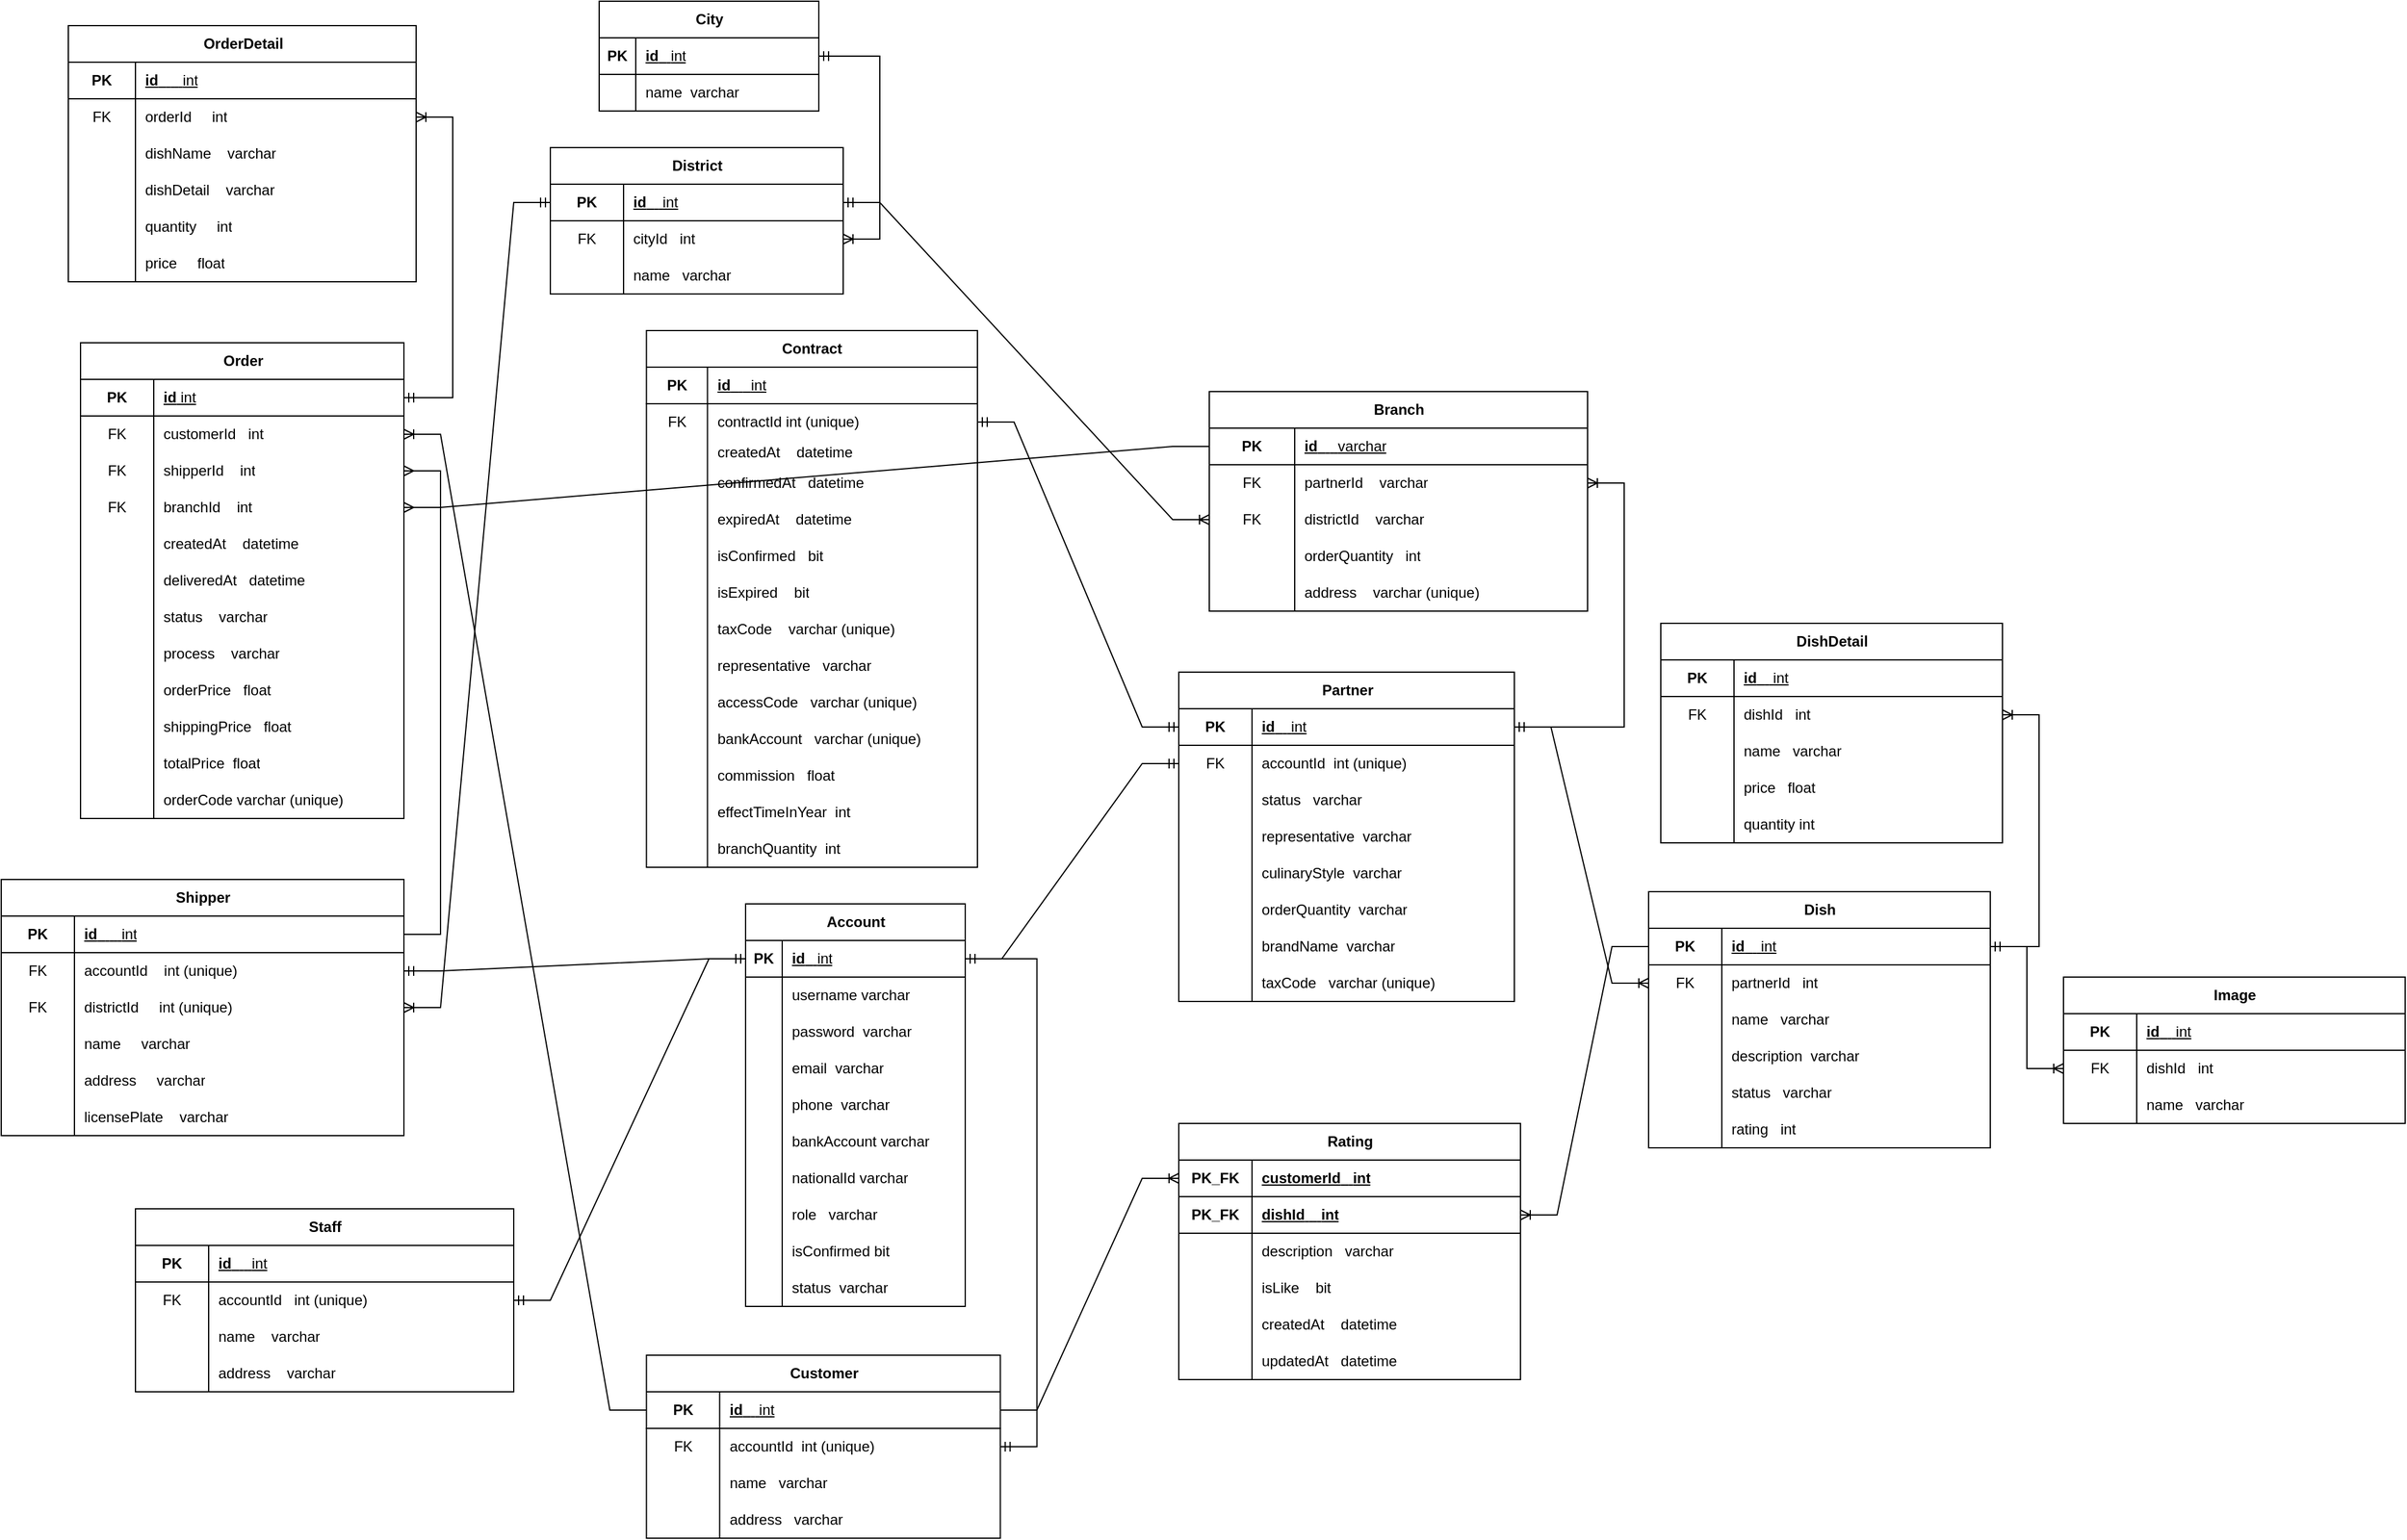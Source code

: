 <mxfile version="21.1.4" type="device">
  <diagram name="Page-1" id="ciMQN8YjVKGDeeMns4Cf">
    <mxGraphModel dx="1808" dy="1604" grid="1" gridSize="10" guides="1" tooltips="1" connect="1" arrows="1" fold="1" page="1" pageScale="1" pageWidth="850" pageHeight="1100" math="0" shadow="0">
      <root>
        <mxCell id="0" />
        <mxCell id="1" parent="0" />
        <mxCell id="TjMXVjULOWDsHT6TVXPV-1" value="Account" style="shape=table;startSize=30;container=1;collapsible=1;childLayout=tableLayout;fixedRows=1;rowLines=0;fontStyle=1;align=center;resizeLast=1;html=1;" parent="1" vertex="1">
          <mxGeometry x="-30" y="140" width="180" height="330" as="geometry" />
        </mxCell>
        <mxCell id="TjMXVjULOWDsHT6TVXPV-2" value="" style="shape=tableRow;horizontal=0;startSize=0;swimlaneHead=0;swimlaneBody=0;fillColor=none;collapsible=0;dropTarget=0;points=[[0,0.5],[1,0.5]];portConstraint=eastwest;top=0;left=0;right=0;bottom=1;" parent="TjMXVjULOWDsHT6TVXPV-1" vertex="1">
          <mxGeometry y="30" width="180" height="30" as="geometry" />
        </mxCell>
        <mxCell id="TjMXVjULOWDsHT6TVXPV-3" value="PK" style="shape=partialRectangle;connectable=0;fillColor=none;top=0;left=0;bottom=0;right=0;fontStyle=1;overflow=hidden;whiteSpace=wrap;html=1;" parent="TjMXVjULOWDsHT6TVXPV-2" vertex="1">
          <mxGeometry width="30" height="30" as="geometry">
            <mxRectangle width="30" height="30" as="alternateBounds" />
          </mxGeometry>
        </mxCell>
        <mxCell id="TjMXVjULOWDsHT6TVXPV-4" value="id&lt;span style=&quot;white-space: pre;&quot;&gt; &lt;/span&gt;&lt;span style=&quot;white-space: pre;&quot;&gt; &lt;/span&gt;&lt;span style=&quot;white-space: pre;&quot;&gt; &lt;/span&gt;&lt;span style=&quot;font-weight: 400;&quot;&gt;int&lt;/span&gt;" style="shape=partialRectangle;connectable=0;fillColor=none;top=0;left=0;bottom=0;right=0;align=left;spacingLeft=6;fontStyle=5;overflow=hidden;whiteSpace=wrap;html=1;" parent="TjMXVjULOWDsHT6TVXPV-2" vertex="1">
          <mxGeometry x="30" width="150" height="30" as="geometry">
            <mxRectangle width="150" height="30" as="alternateBounds" />
          </mxGeometry>
        </mxCell>
        <mxCell id="TjMXVjULOWDsHT6TVXPV-5" value="" style="shape=tableRow;horizontal=0;startSize=0;swimlaneHead=0;swimlaneBody=0;fillColor=none;collapsible=0;dropTarget=0;points=[[0,0.5],[1,0.5]];portConstraint=eastwest;top=0;left=0;right=0;bottom=0;" parent="TjMXVjULOWDsHT6TVXPV-1" vertex="1">
          <mxGeometry y="60" width="180" height="30" as="geometry" />
        </mxCell>
        <mxCell id="TjMXVjULOWDsHT6TVXPV-6" value="" style="shape=partialRectangle;connectable=0;fillColor=none;top=0;left=0;bottom=0;right=0;editable=1;overflow=hidden;whiteSpace=wrap;html=1;" parent="TjMXVjULOWDsHT6TVXPV-5" vertex="1">
          <mxGeometry width="30" height="30" as="geometry">
            <mxRectangle width="30" height="30" as="alternateBounds" />
          </mxGeometry>
        </mxCell>
        <mxCell id="TjMXVjULOWDsHT6TVXPV-7" value="username&lt;span style=&quot;white-space: pre;&quot;&gt; &lt;/span&gt;varchar" style="shape=partialRectangle;connectable=0;fillColor=none;top=0;left=0;bottom=0;right=0;align=left;spacingLeft=6;overflow=hidden;whiteSpace=wrap;html=1;" parent="TjMXVjULOWDsHT6TVXPV-5" vertex="1">
          <mxGeometry x="30" width="150" height="30" as="geometry">
            <mxRectangle width="150" height="30" as="alternateBounds" />
          </mxGeometry>
        </mxCell>
        <mxCell id="TjMXVjULOWDsHT6TVXPV-8" value="" style="shape=tableRow;horizontal=0;startSize=0;swimlaneHead=0;swimlaneBody=0;fillColor=none;collapsible=0;dropTarget=0;points=[[0,0.5],[1,0.5]];portConstraint=eastwest;top=0;left=0;right=0;bottom=0;" parent="TjMXVjULOWDsHT6TVXPV-1" vertex="1">
          <mxGeometry y="90" width="180" height="30" as="geometry" />
        </mxCell>
        <mxCell id="TjMXVjULOWDsHT6TVXPV-9" value="" style="shape=partialRectangle;connectable=0;fillColor=none;top=0;left=0;bottom=0;right=0;editable=1;overflow=hidden;whiteSpace=wrap;html=1;" parent="TjMXVjULOWDsHT6TVXPV-8" vertex="1">
          <mxGeometry width="30" height="30" as="geometry">
            <mxRectangle width="30" height="30" as="alternateBounds" />
          </mxGeometry>
        </mxCell>
        <mxCell id="TjMXVjULOWDsHT6TVXPV-10" value="password&lt;span style=&quot;white-space: pre;&quot;&gt; &lt;/span&gt;&lt;span style=&quot;white-space: pre;&quot;&gt; &lt;/span&gt;varchar" style="shape=partialRectangle;connectable=0;fillColor=none;top=0;left=0;bottom=0;right=0;align=left;spacingLeft=6;overflow=hidden;whiteSpace=wrap;html=1;" parent="TjMXVjULOWDsHT6TVXPV-8" vertex="1">
          <mxGeometry x="30" width="150" height="30" as="geometry">
            <mxRectangle width="150" height="30" as="alternateBounds" />
          </mxGeometry>
        </mxCell>
        <mxCell id="TjMXVjULOWDsHT6TVXPV-11" value="" style="shape=tableRow;horizontal=0;startSize=0;swimlaneHead=0;swimlaneBody=0;fillColor=none;collapsible=0;dropTarget=0;points=[[0,0.5],[1,0.5]];portConstraint=eastwest;top=0;left=0;right=0;bottom=0;" parent="TjMXVjULOWDsHT6TVXPV-1" vertex="1">
          <mxGeometry y="120" width="180" height="30" as="geometry" />
        </mxCell>
        <mxCell id="TjMXVjULOWDsHT6TVXPV-12" value="" style="shape=partialRectangle;connectable=0;fillColor=none;top=0;left=0;bottom=0;right=0;editable=1;overflow=hidden;whiteSpace=wrap;html=1;" parent="TjMXVjULOWDsHT6TVXPV-11" vertex="1">
          <mxGeometry width="30" height="30" as="geometry">
            <mxRectangle width="30" height="30" as="alternateBounds" />
          </mxGeometry>
        </mxCell>
        <mxCell id="TjMXVjULOWDsHT6TVXPV-13" value="email&lt;span style=&quot;white-space: pre;&quot;&gt; &lt;/span&gt;&lt;span style=&quot;white-space: pre;&quot;&gt; &lt;/span&gt;varchar" style="shape=partialRectangle;connectable=0;fillColor=none;top=0;left=0;bottom=0;right=0;align=left;spacingLeft=6;overflow=hidden;whiteSpace=wrap;html=1;" parent="TjMXVjULOWDsHT6TVXPV-11" vertex="1">
          <mxGeometry x="30" width="150" height="30" as="geometry">
            <mxRectangle width="150" height="30" as="alternateBounds" />
          </mxGeometry>
        </mxCell>
        <mxCell id="TjMXVjULOWDsHT6TVXPV-27" value="" style="shape=tableRow;horizontal=0;startSize=0;swimlaneHead=0;swimlaneBody=0;fillColor=none;collapsible=0;dropTarget=0;points=[[0,0.5],[1,0.5]];portConstraint=eastwest;top=0;left=0;right=0;bottom=0;" parent="TjMXVjULOWDsHT6TVXPV-1" vertex="1">
          <mxGeometry y="150" width="180" height="30" as="geometry" />
        </mxCell>
        <mxCell id="TjMXVjULOWDsHT6TVXPV-28" value="" style="shape=partialRectangle;connectable=0;fillColor=none;top=0;left=0;bottom=0;right=0;editable=1;overflow=hidden;whiteSpace=wrap;html=1;" parent="TjMXVjULOWDsHT6TVXPV-27" vertex="1">
          <mxGeometry width="30" height="30" as="geometry">
            <mxRectangle width="30" height="30" as="alternateBounds" />
          </mxGeometry>
        </mxCell>
        <mxCell id="TjMXVjULOWDsHT6TVXPV-29" value="phone&lt;span style=&quot;white-space: pre;&quot;&gt; &lt;/span&gt;&lt;span style=&quot;white-space: pre;&quot;&gt; &lt;/span&gt;varchar" style="shape=partialRectangle;connectable=0;fillColor=none;top=0;left=0;bottom=0;right=0;align=left;spacingLeft=6;overflow=hidden;whiteSpace=wrap;html=1;" parent="TjMXVjULOWDsHT6TVXPV-27" vertex="1">
          <mxGeometry x="30" width="150" height="30" as="geometry">
            <mxRectangle width="150" height="30" as="alternateBounds" />
          </mxGeometry>
        </mxCell>
        <mxCell id="xkssuXCCWUJvdmhrGZqH-1" value="" style="shape=tableRow;horizontal=0;startSize=0;swimlaneHead=0;swimlaneBody=0;fillColor=none;collapsible=0;dropTarget=0;points=[[0,0.5],[1,0.5]];portConstraint=eastwest;top=0;left=0;right=0;bottom=0;" parent="TjMXVjULOWDsHT6TVXPV-1" vertex="1">
          <mxGeometry y="180" width="180" height="30" as="geometry" />
        </mxCell>
        <mxCell id="xkssuXCCWUJvdmhrGZqH-2" value="" style="shape=partialRectangle;connectable=0;fillColor=none;top=0;left=0;bottom=0;right=0;editable=1;overflow=hidden;whiteSpace=wrap;html=1;" parent="xkssuXCCWUJvdmhrGZqH-1" vertex="1">
          <mxGeometry width="30" height="30" as="geometry">
            <mxRectangle width="30" height="30" as="alternateBounds" />
          </mxGeometry>
        </mxCell>
        <mxCell id="xkssuXCCWUJvdmhrGZqH-3" value="bankAccount&lt;span style=&quot;white-space: pre;&quot;&gt; &lt;/span&gt;varchar" style="shape=partialRectangle;connectable=0;fillColor=none;top=0;left=0;bottom=0;right=0;align=left;spacingLeft=6;overflow=hidden;whiteSpace=wrap;html=1;" parent="xkssuXCCWUJvdmhrGZqH-1" vertex="1">
          <mxGeometry x="30" width="150" height="30" as="geometry">
            <mxRectangle width="150" height="30" as="alternateBounds" />
          </mxGeometry>
        </mxCell>
        <mxCell id="xkssuXCCWUJvdmhrGZqH-4" value="" style="shape=tableRow;horizontal=0;startSize=0;swimlaneHead=0;swimlaneBody=0;fillColor=none;collapsible=0;dropTarget=0;points=[[0,0.5],[1,0.5]];portConstraint=eastwest;top=0;left=0;right=0;bottom=0;" parent="TjMXVjULOWDsHT6TVXPV-1" vertex="1">
          <mxGeometry y="210" width="180" height="30" as="geometry" />
        </mxCell>
        <mxCell id="xkssuXCCWUJvdmhrGZqH-5" value="" style="shape=partialRectangle;connectable=0;fillColor=none;top=0;left=0;bottom=0;right=0;editable=1;overflow=hidden;whiteSpace=wrap;html=1;" parent="xkssuXCCWUJvdmhrGZqH-4" vertex="1">
          <mxGeometry width="30" height="30" as="geometry">
            <mxRectangle width="30" height="30" as="alternateBounds" />
          </mxGeometry>
        </mxCell>
        <mxCell id="xkssuXCCWUJvdmhrGZqH-6" value="nationalId&lt;span style=&quot;white-space: pre;&quot;&gt; &lt;/span&gt;varchar" style="shape=partialRectangle;connectable=0;fillColor=none;top=0;left=0;bottom=0;right=0;align=left;spacingLeft=6;overflow=hidden;whiteSpace=wrap;html=1;" parent="xkssuXCCWUJvdmhrGZqH-4" vertex="1">
          <mxGeometry x="30" width="150" height="30" as="geometry">
            <mxRectangle width="150" height="30" as="alternateBounds" />
          </mxGeometry>
        </mxCell>
        <mxCell id="xkssuXCCWUJvdmhrGZqH-7" value="" style="shape=tableRow;horizontal=0;startSize=0;swimlaneHead=0;swimlaneBody=0;fillColor=none;collapsible=0;dropTarget=0;points=[[0,0.5],[1,0.5]];portConstraint=eastwest;top=0;left=0;right=0;bottom=0;" parent="TjMXVjULOWDsHT6TVXPV-1" vertex="1">
          <mxGeometry y="240" width="180" height="30" as="geometry" />
        </mxCell>
        <mxCell id="xkssuXCCWUJvdmhrGZqH-8" value="" style="shape=partialRectangle;connectable=0;fillColor=none;top=0;left=0;bottom=0;right=0;editable=1;overflow=hidden;whiteSpace=wrap;html=1;" parent="xkssuXCCWUJvdmhrGZqH-7" vertex="1">
          <mxGeometry width="30" height="30" as="geometry">
            <mxRectangle width="30" height="30" as="alternateBounds" />
          </mxGeometry>
        </mxCell>
        <mxCell id="xkssuXCCWUJvdmhrGZqH-9" value="role&lt;span style=&quot;white-space: pre;&quot;&gt; &lt;/span&gt;&lt;span style=&quot;white-space: pre;&quot;&gt; &lt;/span&gt;&lt;span style=&quot;white-space: pre;&quot;&gt; &lt;/span&gt;varchar" style="shape=partialRectangle;connectable=0;fillColor=none;top=0;left=0;bottom=0;right=0;align=left;spacingLeft=6;overflow=hidden;whiteSpace=wrap;html=1;" parent="xkssuXCCWUJvdmhrGZqH-7" vertex="1">
          <mxGeometry x="30" width="150" height="30" as="geometry">
            <mxRectangle width="150" height="30" as="alternateBounds" />
          </mxGeometry>
        </mxCell>
        <mxCell id="xkssuXCCWUJvdmhrGZqH-10" value="" style="shape=tableRow;horizontal=0;startSize=0;swimlaneHead=0;swimlaneBody=0;fillColor=none;collapsible=0;dropTarget=0;points=[[0,0.5],[1,0.5]];portConstraint=eastwest;top=0;left=0;right=0;bottom=0;" parent="TjMXVjULOWDsHT6TVXPV-1" vertex="1">
          <mxGeometry y="270" width="180" height="30" as="geometry" />
        </mxCell>
        <mxCell id="xkssuXCCWUJvdmhrGZqH-11" value="" style="shape=partialRectangle;connectable=0;fillColor=none;top=0;left=0;bottom=0;right=0;editable=1;overflow=hidden;whiteSpace=wrap;html=1;" parent="xkssuXCCWUJvdmhrGZqH-10" vertex="1">
          <mxGeometry width="30" height="30" as="geometry">
            <mxRectangle width="30" height="30" as="alternateBounds" />
          </mxGeometry>
        </mxCell>
        <mxCell id="xkssuXCCWUJvdmhrGZqH-12" value="isConfirmed&lt;span style=&quot;white-space: pre;&quot;&gt; &lt;/span&gt;bit" style="shape=partialRectangle;connectable=0;fillColor=none;top=0;left=0;bottom=0;right=0;align=left;spacingLeft=6;overflow=hidden;whiteSpace=wrap;html=1;" parent="xkssuXCCWUJvdmhrGZqH-10" vertex="1">
          <mxGeometry x="30" width="150" height="30" as="geometry">
            <mxRectangle width="150" height="30" as="alternateBounds" />
          </mxGeometry>
        </mxCell>
        <mxCell id="xkssuXCCWUJvdmhrGZqH-13" value="" style="shape=tableRow;horizontal=0;startSize=0;swimlaneHead=0;swimlaneBody=0;fillColor=none;collapsible=0;dropTarget=0;points=[[0,0.5],[1,0.5]];portConstraint=eastwest;top=0;left=0;right=0;bottom=0;" parent="TjMXVjULOWDsHT6TVXPV-1" vertex="1">
          <mxGeometry y="300" width="180" height="30" as="geometry" />
        </mxCell>
        <mxCell id="xkssuXCCWUJvdmhrGZqH-14" value="" style="shape=partialRectangle;connectable=0;fillColor=none;top=0;left=0;bottom=0;right=0;editable=1;overflow=hidden;whiteSpace=wrap;html=1;" parent="xkssuXCCWUJvdmhrGZqH-13" vertex="1">
          <mxGeometry width="30" height="30" as="geometry">
            <mxRectangle width="30" height="30" as="alternateBounds" />
          </mxGeometry>
        </mxCell>
        <mxCell id="xkssuXCCWUJvdmhrGZqH-15" value="status&lt;span style=&quot;white-space: pre;&quot;&gt; &lt;/span&gt;&lt;span style=&quot;white-space: pre;&quot;&gt; &lt;/span&gt;varchar" style="shape=partialRectangle;connectable=0;fillColor=none;top=0;left=0;bottom=0;right=0;align=left;spacingLeft=6;overflow=hidden;whiteSpace=wrap;html=1;" parent="xkssuXCCWUJvdmhrGZqH-13" vertex="1">
          <mxGeometry x="30" width="150" height="30" as="geometry">
            <mxRectangle width="150" height="30" as="alternateBounds" />
          </mxGeometry>
        </mxCell>
        <mxCell id="TjMXVjULOWDsHT6TVXPV-31" value="Partner" style="shape=table;startSize=30;container=1;collapsible=1;childLayout=tableLayout;fixedRows=1;rowLines=0;fontStyle=1;align=center;resizeLast=1;html=1;" parent="1" vertex="1">
          <mxGeometry x="325" y="-50" width="275" height="270" as="geometry" />
        </mxCell>
        <mxCell id="TjMXVjULOWDsHT6TVXPV-32" value="" style="shape=tableRow;horizontal=0;startSize=0;swimlaneHead=0;swimlaneBody=0;fillColor=none;collapsible=0;dropTarget=0;points=[[0,0.5],[1,0.5]];portConstraint=eastwest;top=0;left=0;right=0;bottom=1;" parent="TjMXVjULOWDsHT6TVXPV-31" vertex="1">
          <mxGeometry y="30" width="275" height="30" as="geometry" />
        </mxCell>
        <mxCell id="TjMXVjULOWDsHT6TVXPV-33" value="PK" style="shape=partialRectangle;connectable=0;fillColor=none;top=0;left=0;bottom=0;right=0;fontStyle=1;overflow=hidden;whiteSpace=wrap;html=1;" parent="TjMXVjULOWDsHT6TVXPV-32" vertex="1">
          <mxGeometry width="60" height="30" as="geometry">
            <mxRectangle width="60" height="30" as="alternateBounds" />
          </mxGeometry>
        </mxCell>
        <mxCell id="TjMXVjULOWDsHT6TVXPV-34" value="id&lt;span style=&quot;white-space: pre;&quot;&gt; &lt;/span&gt;&lt;span style=&quot;white-space: pre;&quot;&gt; &lt;/span&gt;&lt;span style=&quot;white-space: pre;&quot;&gt; &lt;span style=&quot;white-space: pre;&quot;&gt; &lt;/span&gt;&lt;span style=&quot;font-weight: 400;&quot;&gt;int&lt;/span&gt;&lt;/span&gt;" style="shape=partialRectangle;connectable=0;fillColor=none;top=0;left=0;bottom=0;right=0;align=left;spacingLeft=6;fontStyle=5;overflow=hidden;whiteSpace=wrap;html=1;" parent="TjMXVjULOWDsHT6TVXPV-32" vertex="1">
          <mxGeometry x="60" width="215" height="30" as="geometry">
            <mxRectangle width="215" height="30" as="alternateBounds" />
          </mxGeometry>
        </mxCell>
        <mxCell id="TjMXVjULOWDsHT6TVXPV-35" value="" style="shape=tableRow;horizontal=0;startSize=0;swimlaneHead=0;swimlaneBody=0;fillColor=none;collapsible=0;dropTarget=0;points=[[0,0.5],[1,0.5]];portConstraint=eastwest;top=0;left=0;right=0;bottom=0;" parent="TjMXVjULOWDsHT6TVXPV-31" vertex="1">
          <mxGeometry y="60" width="275" height="30" as="geometry" />
        </mxCell>
        <mxCell id="TjMXVjULOWDsHT6TVXPV-36" value="FK" style="shape=partialRectangle;connectable=0;fillColor=none;top=0;left=0;bottom=0;right=0;editable=1;overflow=hidden;whiteSpace=wrap;html=1;" parent="TjMXVjULOWDsHT6TVXPV-35" vertex="1">
          <mxGeometry width="60" height="30" as="geometry">
            <mxRectangle width="60" height="30" as="alternateBounds" />
          </mxGeometry>
        </mxCell>
        <mxCell id="TjMXVjULOWDsHT6TVXPV-37" value="accountId&lt;span style=&quot;white-space: pre;&quot;&gt; &lt;/span&gt;&lt;span style=&quot;white-space: pre;&quot;&gt; &lt;/span&gt;int (unique)" style="shape=partialRectangle;connectable=0;fillColor=none;top=0;left=0;bottom=0;right=0;align=left;spacingLeft=6;overflow=hidden;whiteSpace=wrap;html=1;" parent="TjMXVjULOWDsHT6TVXPV-35" vertex="1">
          <mxGeometry x="60" width="215" height="30" as="geometry">
            <mxRectangle width="215" height="30" as="alternateBounds" />
          </mxGeometry>
        </mxCell>
        <mxCell id="TjMXVjULOWDsHT6TVXPV-41" value="" style="shape=tableRow;horizontal=0;startSize=0;swimlaneHead=0;swimlaneBody=0;fillColor=none;collapsible=0;dropTarget=0;points=[[0,0.5],[1,0.5]];portConstraint=eastwest;top=0;left=0;right=0;bottom=0;" parent="TjMXVjULOWDsHT6TVXPV-31" vertex="1">
          <mxGeometry y="90" width="275" height="30" as="geometry" />
        </mxCell>
        <mxCell id="TjMXVjULOWDsHT6TVXPV-42" value="" style="shape=partialRectangle;connectable=0;fillColor=none;top=0;left=0;bottom=0;right=0;editable=1;overflow=hidden;whiteSpace=wrap;html=1;" parent="TjMXVjULOWDsHT6TVXPV-41" vertex="1">
          <mxGeometry width="60" height="30" as="geometry">
            <mxRectangle width="60" height="30" as="alternateBounds" />
          </mxGeometry>
        </mxCell>
        <mxCell id="TjMXVjULOWDsHT6TVXPV-43" value="status&lt;span style=&quot;white-space: pre;&quot;&gt; &lt;/span&gt;&lt;span style=&quot;white-space: pre;&quot;&gt; &lt;/span&gt;&lt;span style=&quot;white-space: pre;&quot;&gt; &lt;/span&gt;varchar" style="shape=partialRectangle;connectable=0;fillColor=none;top=0;left=0;bottom=0;right=0;align=left;spacingLeft=6;overflow=hidden;whiteSpace=wrap;html=1;" parent="TjMXVjULOWDsHT6TVXPV-41" vertex="1">
          <mxGeometry x="60" width="215" height="30" as="geometry">
            <mxRectangle width="215" height="30" as="alternateBounds" />
          </mxGeometry>
        </mxCell>
        <mxCell id="TjMXVjULOWDsHT6TVXPV-45" value="" style="shape=tableRow;horizontal=0;startSize=0;swimlaneHead=0;swimlaneBody=0;fillColor=none;collapsible=0;dropTarget=0;points=[[0,0.5],[1,0.5]];portConstraint=eastwest;top=0;left=0;right=0;bottom=0;" parent="TjMXVjULOWDsHT6TVXPV-31" vertex="1">
          <mxGeometry y="120" width="275" height="30" as="geometry" />
        </mxCell>
        <mxCell id="TjMXVjULOWDsHT6TVXPV-46" value="" style="shape=partialRectangle;connectable=0;fillColor=none;top=0;left=0;bottom=0;right=0;editable=1;overflow=hidden;whiteSpace=wrap;html=1;" parent="TjMXVjULOWDsHT6TVXPV-45" vertex="1">
          <mxGeometry width="60" height="30" as="geometry">
            <mxRectangle width="60" height="30" as="alternateBounds" />
          </mxGeometry>
        </mxCell>
        <mxCell id="TjMXVjULOWDsHT6TVXPV-47" value="representative&lt;span style=&quot;white-space: pre;&quot;&gt; &lt;/span&gt;&lt;span style=&quot;white-space: pre;&quot;&gt; &lt;/span&gt;varchar" style="shape=partialRectangle;connectable=0;fillColor=none;top=0;left=0;bottom=0;right=0;align=left;spacingLeft=6;overflow=hidden;whiteSpace=wrap;html=1;" parent="TjMXVjULOWDsHT6TVXPV-45" vertex="1">
          <mxGeometry x="60" width="215" height="30" as="geometry">
            <mxRectangle width="215" height="30" as="alternateBounds" />
          </mxGeometry>
        </mxCell>
        <mxCell id="TjMXVjULOWDsHT6TVXPV-48" value="" style="shape=tableRow;horizontal=0;startSize=0;swimlaneHead=0;swimlaneBody=0;fillColor=none;collapsible=0;dropTarget=0;points=[[0,0.5],[1,0.5]];portConstraint=eastwest;top=0;left=0;right=0;bottom=0;" parent="TjMXVjULOWDsHT6TVXPV-31" vertex="1">
          <mxGeometry y="150" width="275" height="30" as="geometry" />
        </mxCell>
        <mxCell id="TjMXVjULOWDsHT6TVXPV-49" value="" style="shape=partialRectangle;connectable=0;fillColor=none;top=0;left=0;bottom=0;right=0;editable=1;overflow=hidden;whiteSpace=wrap;html=1;" parent="TjMXVjULOWDsHT6TVXPV-48" vertex="1">
          <mxGeometry width="60" height="30" as="geometry">
            <mxRectangle width="60" height="30" as="alternateBounds" />
          </mxGeometry>
        </mxCell>
        <mxCell id="TjMXVjULOWDsHT6TVXPV-50" value="culinaryStyle&lt;span style=&quot;white-space: pre;&quot;&gt; &lt;/span&gt;&lt;span style=&quot;white-space: pre;&quot;&gt; &lt;/span&gt;varchar" style="shape=partialRectangle;connectable=0;fillColor=none;top=0;left=0;bottom=0;right=0;align=left;spacingLeft=6;overflow=hidden;whiteSpace=wrap;html=1;" parent="TjMXVjULOWDsHT6TVXPV-48" vertex="1">
          <mxGeometry x="60" width="215" height="30" as="geometry">
            <mxRectangle width="215" height="30" as="alternateBounds" />
          </mxGeometry>
        </mxCell>
        <mxCell id="TjMXVjULOWDsHT6TVXPV-51" value="" style="shape=tableRow;horizontal=0;startSize=0;swimlaneHead=0;swimlaneBody=0;fillColor=none;collapsible=0;dropTarget=0;points=[[0,0.5],[1,0.5]];portConstraint=eastwest;top=0;left=0;right=0;bottom=0;" parent="TjMXVjULOWDsHT6TVXPV-31" vertex="1">
          <mxGeometry y="180" width="275" height="30" as="geometry" />
        </mxCell>
        <mxCell id="TjMXVjULOWDsHT6TVXPV-52" value="" style="shape=partialRectangle;connectable=0;fillColor=none;top=0;left=0;bottom=0;right=0;editable=1;overflow=hidden;whiteSpace=wrap;html=1;" parent="TjMXVjULOWDsHT6TVXPV-51" vertex="1">
          <mxGeometry width="60" height="30" as="geometry">
            <mxRectangle width="60" height="30" as="alternateBounds" />
          </mxGeometry>
        </mxCell>
        <mxCell id="TjMXVjULOWDsHT6TVXPV-53" value="orderQuantity&lt;span style=&quot;white-space: pre;&quot;&gt; &lt;/span&gt;&lt;span style=&quot;white-space: pre;&quot;&gt; &lt;/span&gt;varchar" style="shape=partialRectangle;connectable=0;fillColor=none;top=0;left=0;bottom=0;right=0;align=left;spacingLeft=6;overflow=hidden;whiteSpace=wrap;html=1;" parent="TjMXVjULOWDsHT6TVXPV-51" vertex="1">
          <mxGeometry x="60" width="215" height="30" as="geometry">
            <mxRectangle width="215" height="30" as="alternateBounds" />
          </mxGeometry>
        </mxCell>
        <mxCell id="TjMXVjULOWDsHT6TVXPV-54" value="" style="shape=tableRow;horizontal=0;startSize=0;swimlaneHead=0;swimlaneBody=0;fillColor=none;collapsible=0;dropTarget=0;points=[[0,0.5],[1,0.5]];portConstraint=eastwest;top=0;left=0;right=0;bottom=0;" parent="TjMXVjULOWDsHT6TVXPV-31" vertex="1">
          <mxGeometry y="210" width="275" height="30" as="geometry" />
        </mxCell>
        <mxCell id="TjMXVjULOWDsHT6TVXPV-55" value="" style="shape=partialRectangle;connectable=0;fillColor=none;top=0;left=0;bottom=0;right=0;editable=1;overflow=hidden;whiteSpace=wrap;html=1;" parent="TjMXVjULOWDsHT6TVXPV-54" vertex="1">
          <mxGeometry width="60" height="30" as="geometry">
            <mxRectangle width="60" height="30" as="alternateBounds" />
          </mxGeometry>
        </mxCell>
        <mxCell id="TjMXVjULOWDsHT6TVXPV-56" value="brandName&lt;span style=&quot;white-space: pre;&quot;&gt; &lt;/span&gt;&lt;span style=&quot;white-space: pre;&quot;&gt; &lt;/span&gt;varchar" style="shape=partialRectangle;connectable=0;fillColor=none;top=0;left=0;bottom=0;right=0;align=left;spacingLeft=6;overflow=hidden;whiteSpace=wrap;html=1;" parent="TjMXVjULOWDsHT6TVXPV-54" vertex="1">
          <mxGeometry x="60" width="215" height="30" as="geometry">
            <mxRectangle width="215" height="30" as="alternateBounds" />
          </mxGeometry>
        </mxCell>
        <mxCell id="TjMXVjULOWDsHT6TVXPV-57" value="" style="shape=tableRow;horizontal=0;startSize=0;swimlaneHead=0;swimlaneBody=0;fillColor=none;collapsible=0;dropTarget=0;points=[[0,0.5],[1,0.5]];portConstraint=eastwest;top=0;left=0;right=0;bottom=0;" parent="TjMXVjULOWDsHT6TVXPV-31" vertex="1">
          <mxGeometry y="240" width="275" height="30" as="geometry" />
        </mxCell>
        <mxCell id="TjMXVjULOWDsHT6TVXPV-58" value="" style="shape=partialRectangle;connectable=0;fillColor=none;top=0;left=0;bottom=0;right=0;editable=1;overflow=hidden;whiteSpace=wrap;html=1;" parent="TjMXVjULOWDsHT6TVXPV-57" vertex="1">
          <mxGeometry width="60" height="30" as="geometry">
            <mxRectangle width="60" height="30" as="alternateBounds" />
          </mxGeometry>
        </mxCell>
        <mxCell id="TjMXVjULOWDsHT6TVXPV-59" value="taxCode&lt;span style=&quot;white-space: pre;&quot;&gt; &lt;/span&gt;&lt;span style=&quot;white-space: pre;&quot;&gt; &lt;/span&gt;&lt;span style=&quot;white-space: pre;&quot;&gt; &lt;/span&gt;varchar (unique)" style="shape=partialRectangle;connectable=0;fillColor=none;top=0;left=0;bottom=0;right=0;align=left;spacingLeft=6;overflow=hidden;whiteSpace=wrap;html=1;" parent="TjMXVjULOWDsHT6TVXPV-57" vertex="1">
          <mxGeometry x="60" width="215" height="30" as="geometry">
            <mxRectangle width="215" height="30" as="alternateBounds" />
          </mxGeometry>
        </mxCell>
        <mxCell id="TjMXVjULOWDsHT6TVXPV-44" value="" style="edgeStyle=entityRelationEdgeStyle;fontSize=12;html=1;endArrow=ERmandOne;startArrow=ERmandOne;rounded=0;" parent="1" source="TjMXVjULOWDsHT6TVXPV-2" target="TjMXVjULOWDsHT6TVXPV-35" edge="1">
          <mxGeometry width="100" height="100" relative="1" as="geometry">
            <mxPoint x="330" y="320" as="sourcePoint" />
            <mxPoint x="430" y="220" as="targetPoint" />
          </mxGeometry>
        </mxCell>
        <mxCell id="TjMXVjULOWDsHT6TVXPV-63" value="Dish" style="shape=table;startSize=30;container=1;collapsible=1;childLayout=tableLayout;fixedRows=1;rowLines=0;fontStyle=1;align=center;resizeLast=1;html=1;" parent="1" vertex="1">
          <mxGeometry x="710" y="130" width="280" height="210" as="geometry" />
        </mxCell>
        <mxCell id="TjMXVjULOWDsHT6TVXPV-64" value="" style="shape=tableRow;horizontal=0;startSize=0;swimlaneHead=0;swimlaneBody=0;fillColor=none;collapsible=0;dropTarget=0;points=[[0,0.5],[1,0.5]];portConstraint=eastwest;top=0;left=0;right=0;bottom=1;" parent="TjMXVjULOWDsHT6TVXPV-63" vertex="1">
          <mxGeometry y="30" width="280" height="30" as="geometry" />
        </mxCell>
        <mxCell id="TjMXVjULOWDsHT6TVXPV-65" value="PK" style="shape=partialRectangle;connectable=0;fillColor=none;top=0;left=0;bottom=0;right=0;fontStyle=1;overflow=hidden;whiteSpace=wrap;html=1;" parent="TjMXVjULOWDsHT6TVXPV-64" vertex="1">
          <mxGeometry width="60" height="30" as="geometry">
            <mxRectangle width="60" height="30" as="alternateBounds" />
          </mxGeometry>
        </mxCell>
        <mxCell id="TjMXVjULOWDsHT6TVXPV-66" value="id&lt;span style=&quot;white-space: pre;&quot;&gt; &lt;/span&gt;&lt;span style=&quot;white-space: pre;&quot;&gt; &lt;/span&gt;&lt;span style=&quot;white-space: pre;&quot;&gt; &lt;/span&gt;&lt;span style=&quot;white-space: pre;&quot;&gt; &lt;/span&gt;&lt;span style=&quot;font-weight: 400;&quot;&gt;int&lt;/span&gt;" style="shape=partialRectangle;connectable=0;fillColor=none;top=0;left=0;bottom=0;right=0;align=left;spacingLeft=6;fontStyle=5;overflow=hidden;whiteSpace=wrap;html=1;" parent="TjMXVjULOWDsHT6TVXPV-64" vertex="1">
          <mxGeometry x="60" width="220" height="30" as="geometry">
            <mxRectangle width="220" height="30" as="alternateBounds" />
          </mxGeometry>
        </mxCell>
        <mxCell id="TjMXVjULOWDsHT6TVXPV-67" value="" style="shape=tableRow;horizontal=0;startSize=0;swimlaneHead=0;swimlaneBody=0;fillColor=none;collapsible=0;dropTarget=0;points=[[0,0.5],[1,0.5]];portConstraint=eastwest;top=0;left=0;right=0;bottom=0;" parent="TjMXVjULOWDsHT6TVXPV-63" vertex="1">
          <mxGeometry y="60" width="280" height="30" as="geometry" />
        </mxCell>
        <mxCell id="TjMXVjULOWDsHT6TVXPV-68" value="FK" style="shape=partialRectangle;connectable=0;fillColor=none;top=0;left=0;bottom=0;right=0;editable=1;overflow=hidden;whiteSpace=wrap;html=1;" parent="TjMXVjULOWDsHT6TVXPV-67" vertex="1">
          <mxGeometry width="60" height="30" as="geometry">
            <mxRectangle width="60" height="30" as="alternateBounds" />
          </mxGeometry>
        </mxCell>
        <mxCell id="TjMXVjULOWDsHT6TVXPV-69" value="partnerId&lt;span style=&quot;white-space: pre;&quot;&gt; &lt;/span&gt;&lt;span style=&quot;white-space: pre;&quot;&gt; &lt;/span&gt;&lt;span style=&quot;white-space: pre;&quot;&gt; &lt;/span&gt;int" style="shape=partialRectangle;connectable=0;fillColor=none;top=0;left=0;bottom=0;right=0;align=left;spacingLeft=6;overflow=hidden;whiteSpace=wrap;html=1;" parent="TjMXVjULOWDsHT6TVXPV-67" vertex="1">
          <mxGeometry x="60" width="220" height="30" as="geometry">
            <mxRectangle width="220" height="30" as="alternateBounds" />
          </mxGeometry>
        </mxCell>
        <mxCell id="QiZA_AMdcrokGGJBrMfG-28" value="" style="shape=tableRow;horizontal=0;startSize=0;swimlaneHead=0;swimlaneBody=0;fillColor=none;collapsible=0;dropTarget=0;points=[[0,0.5],[1,0.5]];portConstraint=eastwest;top=0;left=0;right=0;bottom=0;" parent="TjMXVjULOWDsHT6TVXPV-63" vertex="1">
          <mxGeometry y="90" width="280" height="30" as="geometry" />
        </mxCell>
        <mxCell id="QiZA_AMdcrokGGJBrMfG-29" value="" style="shape=partialRectangle;connectable=0;fillColor=none;top=0;left=0;bottom=0;right=0;editable=1;overflow=hidden;whiteSpace=wrap;html=1;" parent="QiZA_AMdcrokGGJBrMfG-28" vertex="1">
          <mxGeometry width="60" height="30" as="geometry">
            <mxRectangle width="60" height="30" as="alternateBounds" />
          </mxGeometry>
        </mxCell>
        <mxCell id="QiZA_AMdcrokGGJBrMfG-30" value="name&lt;span style=&quot;white-space: pre;&quot;&gt; &lt;/span&gt;&lt;span style=&quot;white-space: pre;&quot;&gt; &lt;/span&gt;&lt;span style=&quot;white-space: pre;&quot;&gt; &lt;/span&gt;varchar" style="shape=partialRectangle;connectable=0;fillColor=none;top=0;left=0;bottom=0;right=0;align=left;spacingLeft=6;overflow=hidden;whiteSpace=wrap;html=1;" parent="QiZA_AMdcrokGGJBrMfG-28" vertex="1">
          <mxGeometry x="60" width="220" height="30" as="geometry">
            <mxRectangle width="220" height="30" as="alternateBounds" />
          </mxGeometry>
        </mxCell>
        <mxCell id="TjMXVjULOWDsHT6TVXPV-70" value="" style="shape=tableRow;horizontal=0;startSize=0;swimlaneHead=0;swimlaneBody=0;fillColor=none;collapsible=0;dropTarget=0;points=[[0,0.5],[1,0.5]];portConstraint=eastwest;top=0;left=0;right=0;bottom=0;" parent="TjMXVjULOWDsHT6TVXPV-63" vertex="1">
          <mxGeometry y="120" width="280" height="30" as="geometry" />
        </mxCell>
        <mxCell id="TjMXVjULOWDsHT6TVXPV-71" value="" style="shape=partialRectangle;connectable=0;fillColor=none;top=0;left=0;bottom=0;right=0;editable=1;overflow=hidden;whiteSpace=wrap;html=1;" parent="TjMXVjULOWDsHT6TVXPV-70" vertex="1">
          <mxGeometry width="60" height="30" as="geometry">
            <mxRectangle width="60" height="30" as="alternateBounds" />
          </mxGeometry>
        </mxCell>
        <mxCell id="TjMXVjULOWDsHT6TVXPV-72" value="description&lt;span style=&quot;white-space: pre;&quot;&gt; &lt;/span&gt;&lt;span style=&quot;white-space: pre;&quot;&gt; &lt;/span&gt;varchar" style="shape=partialRectangle;connectable=0;fillColor=none;top=0;left=0;bottom=0;right=0;align=left;spacingLeft=6;overflow=hidden;whiteSpace=wrap;html=1;" parent="TjMXVjULOWDsHT6TVXPV-70" vertex="1">
          <mxGeometry x="60" width="220" height="30" as="geometry">
            <mxRectangle width="220" height="30" as="alternateBounds" />
          </mxGeometry>
        </mxCell>
        <mxCell id="TjMXVjULOWDsHT6TVXPV-73" value="" style="shape=tableRow;horizontal=0;startSize=0;swimlaneHead=0;swimlaneBody=0;fillColor=none;collapsible=0;dropTarget=0;points=[[0,0.5],[1,0.5]];portConstraint=eastwest;top=0;left=0;right=0;bottom=0;" parent="TjMXVjULOWDsHT6TVXPV-63" vertex="1">
          <mxGeometry y="150" width="280" height="30" as="geometry" />
        </mxCell>
        <mxCell id="TjMXVjULOWDsHT6TVXPV-74" value="" style="shape=partialRectangle;connectable=0;fillColor=none;top=0;left=0;bottom=0;right=0;editable=1;overflow=hidden;whiteSpace=wrap;html=1;" parent="TjMXVjULOWDsHT6TVXPV-73" vertex="1">
          <mxGeometry width="60" height="30" as="geometry">
            <mxRectangle width="60" height="30" as="alternateBounds" />
          </mxGeometry>
        </mxCell>
        <mxCell id="TjMXVjULOWDsHT6TVXPV-75" value="status&lt;span style=&quot;white-space: pre;&quot;&gt; &lt;/span&gt;&lt;span style=&quot;white-space: pre;&quot;&gt; &lt;/span&gt;&lt;span style=&quot;white-space: pre;&quot;&gt; &lt;/span&gt;varchar" style="shape=partialRectangle;connectable=0;fillColor=none;top=0;left=0;bottom=0;right=0;align=left;spacingLeft=6;overflow=hidden;whiteSpace=wrap;html=1;" parent="TjMXVjULOWDsHT6TVXPV-73" vertex="1">
          <mxGeometry x="60" width="220" height="30" as="geometry">
            <mxRectangle width="220" height="30" as="alternateBounds" />
          </mxGeometry>
        </mxCell>
        <mxCell id="TjMXVjULOWDsHT6TVXPV-79" value="" style="shape=tableRow;horizontal=0;startSize=0;swimlaneHead=0;swimlaneBody=0;fillColor=none;collapsible=0;dropTarget=0;points=[[0,0.5],[1,0.5]];portConstraint=eastwest;top=0;left=0;right=0;bottom=0;" parent="TjMXVjULOWDsHT6TVXPV-63" vertex="1">
          <mxGeometry y="180" width="280" height="30" as="geometry" />
        </mxCell>
        <mxCell id="TjMXVjULOWDsHT6TVXPV-80" value="" style="shape=partialRectangle;connectable=0;fillColor=none;top=0;left=0;bottom=0;right=0;editable=1;overflow=hidden;whiteSpace=wrap;html=1;" parent="TjMXVjULOWDsHT6TVXPV-79" vertex="1">
          <mxGeometry width="60" height="30" as="geometry">
            <mxRectangle width="60" height="30" as="alternateBounds" />
          </mxGeometry>
        </mxCell>
        <mxCell id="TjMXVjULOWDsHT6TVXPV-81" value="rating&lt;span style=&quot;white-space: pre;&quot;&gt; &lt;/span&gt;&lt;span style=&quot;white-space: pre;&quot;&gt; &lt;/span&gt;&lt;span style=&quot;white-space: pre;&quot;&gt; &lt;/span&gt;int" style="shape=partialRectangle;connectable=0;fillColor=none;top=0;left=0;bottom=0;right=0;align=left;spacingLeft=6;overflow=hidden;whiteSpace=wrap;html=1;" parent="TjMXVjULOWDsHT6TVXPV-79" vertex="1">
          <mxGeometry x="60" width="220" height="30" as="geometry">
            <mxRectangle width="220" height="30" as="alternateBounds" />
          </mxGeometry>
        </mxCell>
        <mxCell id="TjMXVjULOWDsHT6TVXPV-82" value="DishDetail" style="shape=table;startSize=30;container=1;collapsible=1;childLayout=tableLayout;fixedRows=1;rowLines=0;fontStyle=1;align=center;resizeLast=1;html=1;" parent="1" vertex="1">
          <mxGeometry x="720" y="-90" width="280" height="180" as="geometry" />
        </mxCell>
        <mxCell id="TjMXVjULOWDsHT6TVXPV-83" value="" style="shape=tableRow;horizontal=0;startSize=0;swimlaneHead=0;swimlaneBody=0;fillColor=none;collapsible=0;dropTarget=0;points=[[0,0.5],[1,0.5]];portConstraint=eastwest;top=0;left=0;right=0;bottom=1;" parent="TjMXVjULOWDsHT6TVXPV-82" vertex="1">
          <mxGeometry y="30" width="280" height="30" as="geometry" />
        </mxCell>
        <mxCell id="TjMXVjULOWDsHT6TVXPV-84" value="PK" style="shape=partialRectangle;connectable=0;fillColor=none;top=0;left=0;bottom=0;right=0;fontStyle=1;overflow=hidden;whiteSpace=wrap;html=1;" parent="TjMXVjULOWDsHT6TVXPV-83" vertex="1">
          <mxGeometry width="60" height="30" as="geometry">
            <mxRectangle width="60" height="30" as="alternateBounds" />
          </mxGeometry>
        </mxCell>
        <mxCell id="TjMXVjULOWDsHT6TVXPV-85" value="id&lt;span style=&quot;white-space: pre;&quot;&gt; &lt;/span&gt;&lt;span style=&quot;white-space: pre;&quot;&gt; &lt;/span&gt;&lt;span style=&quot;white-space: pre;&quot;&gt; &lt;/span&gt;&lt;span style=&quot;white-space: pre;&quot;&gt; &lt;/span&gt;&lt;span style=&quot;font-weight: 400;&quot;&gt;int&lt;/span&gt;" style="shape=partialRectangle;connectable=0;fillColor=none;top=0;left=0;bottom=0;right=0;align=left;spacingLeft=6;fontStyle=5;overflow=hidden;whiteSpace=wrap;html=1;" parent="TjMXVjULOWDsHT6TVXPV-83" vertex="1">
          <mxGeometry x="60" width="220" height="30" as="geometry">
            <mxRectangle width="220" height="30" as="alternateBounds" />
          </mxGeometry>
        </mxCell>
        <mxCell id="TjMXVjULOWDsHT6TVXPV-86" value="" style="shape=tableRow;horizontal=0;startSize=0;swimlaneHead=0;swimlaneBody=0;fillColor=none;collapsible=0;dropTarget=0;points=[[0,0.5],[1,0.5]];portConstraint=eastwest;top=0;left=0;right=0;bottom=0;" parent="TjMXVjULOWDsHT6TVXPV-82" vertex="1">
          <mxGeometry y="60" width="280" height="30" as="geometry" />
        </mxCell>
        <mxCell id="TjMXVjULOWDsHT6TVXPV-87" value="FK" style="shape=partialRectangle;connectable=0;fillColor=none;top=0;left=0;bottom=0;right=0;editable=1;overflow=hidden;whiteSpace=wrap;html=1;" parent="TjMXVjULOWDsHT6TVXPV-86" vertex="1">
          <mxGeometry width="60" height="30" as="geometry">
            <mxRectangle width="60" height="30" as="alternateBounds" />
          </mxGeometry>
        </mxCell>
        <mxCell id="TjMXVjULOWDsHT6TVXPV-88" value="dishId&lt;span style=&quot;white-space: pre;&quot;&gt; &lt;/span&gt;&lt;span style=&quot;white-space: pre;&quot;&gt; &lt;/span&gt;&lt;span style=&quot;white-space: pre;&quot;&gt; &lt;/span&gt;int" style="shape=partialRectangle;connectable=0;fillColor=none;top=0;left=0;bottom=0;right=0;align=left;spacingLeft=6;overflow=hidden;whiteSpace=wrap;html=1;" parent="TjMXVjULOWDsHT6TVXPV-86" vertex="1">
          <mxGeometry x="60" width="220" height="30" as="geometry">
            <mxRectangle width="220" height="30" as="alternateBounds" />
          </mxGeometry>
        </mxCell>
        <mxCell id="QiZA_AMdcrokGGJBrMfG-31" value="" style="shape=tableRow;horizontal=0;startSize=0;swimlaneHead=0;swimlaneBody=0;fillColor=none;collapsible=0;dropTarget=0;points=[[0,0.5],[1,0.5]];portConstraint=eastwest;top=0;left=0;right=0;bottom=0;" parent="TjMXVjULOWDsHT6TVXPV-82" vertex="1">
          <mxGeometry y="90" width="280" height="30" as="geometry" />
        </mxCell>
        <mxCell id="QiZA_AMdcrokGGJBrMfG-32" value="" style="shape=partialRectangle;connectable=0;fillColor=none;top=0;left=0;bottom=0;right=0;editable=1;overflow=hidden;whiteSpace=wrap;html=1;" parent="QiZA_AMdcrokGGJBrMfG-31" vertex="1">
          <mxGeometry width="60" height="30" as="geometry">
            <mxRectangle width="60" height="30" as="alternateBounds" />
          </mxGeometry>
        </mxCell>
        <mxCell id="QiZA_AMdcrokGGJBrMfG-33" value="name&lt;span style=&quot;white-space: pre;&quot;&gt; &lt;/span&gt;&lt;span style=&quot;white-space: pre;&quot;&gt; &lt;/span&gt;&lt;span style=&quot;white-space: pre;&quot;&gt; &lt;/span&gt;varchar" style="shape=partialRectangle;connectable=0;fillColor=none;top=0;left=0;bottom=0;right=0;align=left;spacingLeft=6;overflow=hidden;whiteSpace=wrap;html=1;" parent="QiZA_AMdcrokGGJBrMfG-31" vertex="1">
          <mxGeometry x="60" width="220" height="30" as="geometry">
            <mxRectangle width="220" height="30" as="alternateBounds" />
          </mxGeometry>
        </mxCell>
        <mxCell id="TjMXVjULOWDsHT6TVXPV-89" value="" style="shape=tableRow;horizontal=0;startSize=0;swimlaneHead=0;swimlaneBody=0;fillColor=none;collapsible=0;dropTarget=0;points=[[0,0.5],[1,0.5]];portConstraint=eastwest;top=0;left=0;right=0;bottom=0;" parent="TjMXVjULOWDsHT6TVXPV-82" vertex="1">
          <mxGeometry y="120" width="280" height="30" as="geometry" />
        </mxCell>
        <mxCell id="TjMXVjULOWDsHT6TVXPV-90" value="" style="shape=partialRectangle;connectable=0;fillColor=none;top=0;left=0;bottom=0;right=0;editable=1;overflow=hidden;whiteSpace=wrap;html=1;" parent="TjMXVjULOWDsHT6TVXPV-89" vertex="1">
          <mxGeometry width="60" height="30" as="geometry">
            <mxRectangle width="60" height="30" as="alternateBounds" />
          </mxGeometry>
        </mxCell>
        <mxCell id="TjMXVjULOWDsHT6TVXPV-91" value="price&lt;span style=&quot;white-space: pre;&quot;&gt; &lt;/span&gt;&lt;span style=&quot;white-space: pre;&quot;&gt; &lt;/span&gt;&lt;span style=&quot;white-space: pre;&quot;&gt; &lt;/span&gt;float" style="shape=partialRectangle;connectable=0;fillColor=none;top=0;left=0;bottom=0;right=0;align=left;spacingLeft=6;overflow=hidden;whiteSpace=wrap;html=1;" parent="TjMXVjULOWDsHT6TVXPV-89" vertex="1">
          <mxGeometry x="60" width="220" height="30" as="geometry">
            <mxRectangle width="220" height="30" as="alternateBounds" />
          </mxGeometry>
        </mxCell>
        <mxCell id="ZNTjayiApJosMmgaEbfA-13" value="" style="shape=tableRow;horizontal=0;startSize=0;swimlaneHead=0;swimlaneBody=0;fillColor=none;collapsible=0;dropTarget=0;points=[[0,0.5],[1,0.5]];portConstraint=eastwest;top=0;left=0;right=0;bottom=0;" vertex="1" parent="TjMXVjULOWDsHT6TVXPV-82">
          <mxGeometry y="150" width="280" height="30" as="geometry" />
        </mxCell>
        <mxCell id="ZNTjayiApJosMmgaEbfA-14" value="" style="shape=partialRectangle;connectable=0;fillColor=none;top=0;left=0;bottom=0;right=0;editable=1;overflow=hidden;whiteSpace=wrap;html=1;" vertex="1" parent="ZNTjayiApJosMmgaEbfA-13">
          <mxGeometry width="60" height="30" as="geometry">
            <mxRectangle width="60" height="30" as="alternateBounds" />
          </mxGeometry>
        </mxCell>
        <mxCell id="ZNTjayiApJosMmgaEbfA-15" value="quantity&lt;span style=&quot;white-space: pre;&quot;&gt;	&lt;/span&gt;int" style="shape=partialRectangle;connectable=0;fillColor=none;top=0;left=0;bottom=0;right=0;align=left;spacingLeft=6;overflow=hidden;whiteSpace=wrap;html=1;" vertex="1" parent="ZNTjayiApJosMmgaEbfA-13">
          <mxGeometry x="60" width="220" height="30" as="geometry">
            <mxRectangle width="220" height="30" as="alternateBounds" />
          </mxGeometry>
        </mxCell>
        <mxCell id="TjMXVjULOWDsHT6TVXPV-102" value="" style="edgeStyle=entityRelationEdgeStyle;fontSize=12;html=1;endArrow=ERoneToMany;startArrow=ERmandOne;rounded=0;" parent="1" source="TjMXVjULOWDsHT6TVXPV-64" target="TjMXVjULOWDsHT6TVXPV-86" edge="1">
          <mxGeometry width="100" height="100" relative="1" as="geometry">
            <mxPoint x="850" y="310" as="sourcePoint" />
            <mxPoint x="950" y="210" as="targetPoint" />
          </mxGeometry>
        </mxCell>
        <mxCell id="TjMXVjULOWDsHT6TVXPV-106" value="" style="edgeStyle=entityRelationEdgeStyle;fontSize=12;html=1;endArrow=ERoneToMany;startArrow=ERmandOne;rounded=0;" parent="1" source="TjMXVjULOWDsHT6TVXPV-32" target="TjMXVjULOWDsHT6TVXPV-67" edge="1">
          <mxGeometry width="100" height="100" relative="1" as="geometry">
            <mxPoint x="840" y="175" as="sourcePoint" />
            <mxPoint x="940" y="205" as="targetPoint" />
          </mxGeometry>
        </mxCell>
        <mxCell id="TjMXVjULOWDsHT6TVXPV-107" value="Customer" style="shape=table;startSize=30;container=1;collapsible=1;childLayout=tableLayout;fixedRows=1;rowLines=0;fontStyle=1;align=center;resizeLast=1;html=1;" parent="1" vertex="1">
          <mxGeometry x="-111.25" y="510" width="290" height="150" as="geometry" />
        </mxCell>
        <mxCell id="TjMXVjULOWDsHT6TVXPV-108" value="" style="shape=tableRow;horizontal=0;startSize=0;swimlaneHead=0;swimlaneBody=0;fillColor=none;collapsible=0;dropTarget=0;points=[[0,0.5],[1,0.5]];portConstraint=eastwest;top=0;left=0;right=0;bottom=1;" parent="TjMXVjULOWDsHT6TVXPV-107" vertex="1">
          <mxGeometry y="30" width="290" height="30" as="geometry" />
        </mxCell>
        <mxCell id="TjMXVjULOWDsHT6TVXPV-109" value="PK" style="shape=partialRectangle;connectable=0;fillColor=none;top=0;left=0;bottom=0;right=0;fontStyle=1;overflow=hidden;whiteSpace=wrap;html=1;" parent="TjMXVjULOWDsHT6TVXPV-108" vertex="1">
          <mxGeometry width="60" height="30" as="geometry">
            <mxRectangle width="60" height="30" as="alternateBounds" />
          </mxGeometry>
        </mxCell>
        <mxCell id="TjMXVjULOWDsHT6TVXPV-110" value="id&lt;span style=&quot;white-space: pre;&quot;&gt; &lt;/span&gt;&lt;span style=&quot;white-space: pre;&quot;&gt; &lt;/span&gt;&lt;span style=&quot;white-space: pre;&quot;&gt; &lt;/span&gt;&lt;span style=&quot;white-space: pre;&quot;&gt; &lt;/span&gt;&lt;span style=&quot;font-weight: 400;&quot;&gt;int&lt;/span&gt;" style="shape=partialRectangle;connectable=0;fillColor=none;top=0;left=0;bottom=0;right=0;align=left;spacingLeft=6;fontStyle=5;overflow=hidden;whiteSpace=wrap;html=1;" parent="TjMXVjULOWDsHT6TVXPV-108" vertex="1">
          <mxGeometry x="60" width="230" height="30" as="geometry">
            <mxRectangle width="230" height="30" as="alternateBounds" />
          </mxGeometry>
        </mxCell>
        <mxCell id="TjMXVjULOWDsHT6TVXPV-111" value="" style="shape=tableRow;horizontal=0;startSize=0;swimlaneHead=0;swimlaneBody=0;fillColor=none;collapsible=0;dropTarget=0;points=[[0,0.5],[1,0.5]];portConstraint=eastwest;top=0;left=0;right=0;bottom=0;" parent="TjMXVjULOWDsHT6TVXPV-107" vertex="1">
          <mxGeometry y="60" width="290" height="30" as="geometry" />
        </mxCell>
        <mxCell id="TjMXVjULOWDsHT6TVXPV-112" value="FK" style="shape=partialRectangle;connectable=0;fillColor=none;top=0;left=0;bottom=0;right=0;editable=1;overflow=hidden;whiteSpace=wrap;html=1;" parent="TjMXVjULOWDsHT6TVXPV-111" vertex="1">
          <mxGeometry width="60" height="30" as="geometry">
            <mxRectangle width="60" height="30" as="alternateBounds" />
          </mxGeometry>
        </mxCell>
        <mxCell id="TjMXVjULOWDsHT6TVXPV-113" value="accountId&lt;span style=&quot;white-space: pre;&quot;&gt; &lt;/span&gt;&lt;span style=&quot;white-space: pre;&quot;&gt; &lt;/span&gt;int (unique)" style="shape=partialRectangle;connectable=0;fillColor=none;top=0;left=0;bottom=0;right=0;align=left;spacingLeft=6;overflow=hidden;whiteSpace=wrap;html=1;" parent="TjMXVjULOWDsHT6TVXPV-111" vertex="1">
          <mxGeometry x="60" width="230" height="30" as="geometry">
            <mxRectangle width="230" height="30" as="alternateBounds" />
          </mxGeometry>
        </mxCell>
        <mxCell id="QiZA_AMdcrokGGJBrMfG-22" value="" style="shape=tableRow;horizontal=0;startSize=0;swimlaneHead=0;swimlaneBody=0;fillColor=none;collapsible=0;dropTarget=0;points=[[0,0.5],[1,0.5]];portConstraint=eastwest;top=0;left=0;right=0;bottom=0;" parent="TjMXVjULOWDsHT6TVXPV-107" vertex="1">
          <mxGeometry y="90" width="290" height="30" as="geometry" />
        </mxCell>
        <mxCell id="QiZA_AMdcrokGGJBrMfG-23" value="" style="shape=partialRectangle;connectable=0;fillColor=none;top=0;left=0;bottom=0;right=0;editable=1;overflow=hidden;whiteSpace=wrap;html=1;" parent="QiZA_AMdcrokGGJBrMfG-22" vertex="1">
          <mxGeometry width="60" height="30" as="geometry">
            <mxRectangle width="60" height="30" as="alternateBounds" />
          </mxGeometry>
        </mxCell>
        <mxCell id="QiZA_AMdcrokGGJBrMfG-24" value="name&lt;span style=&quot;white-space: pre;&quot;&gt; &lt;/span&gt;&lt;span style=&quot;white-space: pre;&quot;&gt; &lt;/span&gt;&lt;span style=&quot;white-space: pre;&quot;&gt; &lt;/span&gt;varchar" style="shape=partialRectangle;connectable=0;fillColor=none;top=0;left=0;bottom=0;right=0;align=left;spacingLeft=6;overflow=hidden;whiteSpace=wrap;html=1;" parent="QiZA_AMdcrokGGJBrMfG-22" vertex="1">
          <mxGeometry x="60" width="230" height="30" as="geometry">
            <mxRectangle width="230" height="30" as="alternateBounds" />
          </mxGeometry>
        </mxCell>
        <mxCell id="TjMXVjULOWDsHT6TVXPV-114" value="" style="shape=tableRow;horizontal=0;startSize=0;swimlaneHead=0;swimlaneBody=0;fillColor=none;collapsible=0;dropTarget=0;points=[[0,0.5],[1,0.5]];portConstraint=eastwest;top=0;left=0;right=0;bottom=0;" parent="TjMXVjULOWDsHT6TVXPV-107" vertex="1">
          <mxGeometry y="120" width="290" height="30" as="geometry" />
        </mxCell>
        <mxCell id="TjMXVjULOWDsHT6TVXPV-115" value="" style="shape=partialRectangle;connectable=0;fillColor=none;top=0;left=0;bottom=0;right=0;editable=1;overflow=hidden;whiteSpace=wrap;html=1;" parent="TjMXVjULOWDsHT6TVXPV-114" vertex="1">
          <mxGeometry width="60" height="30" as="geometry">
            <mxRectangle width="60" height="30" as="alternateBounds" />
          </mxGeometry>
        </mxCell>
        <mxCell id="TjMXVjULOWDsHT6TVXPV-116" value="address&lt;span style=&quot;white-space: pre;&quot;&gt; &lt;/span&gt;&lt;span style=&quot;white-space: pre;&quot;&gt; &lt;/span&gt;&lt;span style=&quot;white-space: pre;&quot;&gt; &lt;/span&gt;varchar" style="shape=partialRectangle;connectable=0;fillColor=none;top=0;left=0;bottom=0;right=0;align=left;spacingLeft=6;overflow=hidden;whiteSpace=wrap;html=1;" parent="TjMXVjULOWDsHT6TVXPV-114" vertex="1">
          <mxGeometry x="60" width="230" height="30" as="geometry">
            <mxRectangle width="230" height="30" as="alternateBounds" />
          </mxGeometry>
        </mxCell>
        <mxCell id="TjMXVjULOWDsHT6TVXPV-123" value="" style="edgeStyle=entityRelationEdgeStyle;fontSize=12;html=1;endArrow=ERmandOne;startArrow=ERmandOne;rounded=0;" parent="1" source="TjMXVjULOWDsHT6TVXPV-2" target="TjMXVjULOWDsHT6TVXPV-111" edge="1">
          <mxGeometry width="100" height="100" relative="1" as="geometry">
            <mxPoint x="110" y="460" as="sourcePoint" />
            <mxPoint x="210" y="360" as="targetPoint" />
          </mxGeometry>
        </mxCell>
        <mxCell id="TjMXVjULOWDsHT6TVXPV-124" value="Rating" style="shape=table;startSize=30;container=1;collapsible=1;childLayout=tableLayout;fixedRows=1;rowLines=0;fontStyle=1;align=center;resizeLast=1;html=1;" parent="1" vertex="1">
          <mxGeometry x="325" y="320" width="280" height="210" as="geometry" />
        </mxCell>
        <mxCell id="TjMXVjULOWDsHT6TVXPV-125" value="" style="shape=tableRow;horizontal=0;startSize=0;swimlaneHead=0;swimlaneBody=0;fillColor=none;collapsible=0;dropTarget=0;points=[[0,0.5],[1,0.5]];portConstraint=eastwest;top=0;left=0;right=0;bottom=1;" parent="TjMXVjULOWDsHT6TVXPV-124" vertex="1">
          <mxGeometry y="30" width="280" height="30" as="geometry" />
        </mxCell>
        <mxCell id="TjMXVjULOWDsHT6TVXPV-126" value="PK_FK" style="shape=partialRectangle;connectable=0;fillColor=none;top=0;left=0;bottom=0;right=0;fontStyle=1;overflow=hidden;whiteSpace=wrap;html=1;" parent="TjMXVjULOWDsHT6TVXPV-125" vertex="1">
          <mxGeometry width="60" height="30" as="geometry">
            <mxRectangle width="60" height="30" as="alternateBounds" />
          </mxGeometry>
        </mxCell>
        <mxCell id="TjMXVjULOWDsHT6TVXPV-127" value="customerId&lt;span style=&quot;white-space: pre;&quot;&gt; &lt;/span&gt;&lt;span style=&quot;white-space: pre;&quot;&gt; &lt;/span&gt;&lt;span style=&quot;white-space: pre;&quot;&gt; &lt;/span&gt;int" style="shape=partialRectangle;connectable=0;fillColor=none;top=0;left=0;bottom=0;right=0;align=left;spacingLeft=6;fontStyle=5;overflow=hidden;whiteSpace=wrap;html=1;" parent="TjMXVjULOWDsHT6TVXPV-125" vertex="1">
          <mxGeometry x="60" width="220" height="30" as="geometry">
            <mxRectangle width="220" height="30" as="alternateBounds" />
          </mxGeometry>
        </mxCell>
        <mxCell id="s6P_pQE50Cobs8Afiexu-4" value="" style="shape=tableRow;horizontal=0;startSize=0;swimlaneHead=0;swimlaneBody=0;fillColor=none;collapsible=0;dropTarget=0;points=[[0,0.5],[1,0.5]];portConstraint=eastwest;top=0;left=0;right=0;bottom=1;" parent="TjMXVjULOWDsHT6TVXPV-124" vertex="1">
          <mxGeometry y="60" width="280" height="30" as="geometry" />
        </mxCell>
        <mxCell id="s6P_pQE50Cobs8Afiexu-5" value="PK_FK" style="shape=partialRectangle;connectable=0;fillColor=none;top=0;left=0;bottom=0;right=0;fontStyle=1;overflow=hidden;whiteSpace=wrap;html=1;" parent="s6P_pQE50Cobs8Afiexu-4" vertex="1">
          <mxGeometry width="60" height="30" as="geometry">
            <mxRectangle width="60" height="30" as="alternateBounds" />
          </mxGeometry>
        </mxCell>
        <mxCell id="s6P_pQE50Cobs8Afiexu-6" value="dishId&lt;span style=&quot;white-space: pre;&quot;&gt; &lt;/span&gt;&lt;span style=&quot;white-space: pre;&quot;&gt; &lt;/span&gt;&lt;span style=&quot;white-space: pre;&quot;&gt; &lt;/span&gt;&lt;span style=&quot;white-space: pre;&quot;&gt; &lt;/span&gt;int" style="shape=partialRectangle;connectable=0;fillColor=none;top=0;left=0;bottom=0;right=0;align=left;spacingLeft=6;fontStyle=5;overflow=hidden;whiteSpace=wrap;html=1;" parent="s6P_pQE50Cobs8Afiexu-4" vertex="1">
          <mxGeometry x="60" width="220" height="30" as="geometry">
            <mxRectangle width="220" height="30" as="alternateBounds" />
          </mxGeometry>
        </mxCell>
        <mxCell id="QiZA_AMdcrokGGJBrMfG-80" value="" style="shape=tableRow;horizontal=0;startSize=0;swimlaneHead=0;swimlaneBody=0;fillColor=none;collapsible=0;dropTarget=0;points=[[0,0.5],[1,0.5]];portConstraint=eastwest;top=0;left=0;right=0;bottom=0;" parent="TjMXVjULOWDsHT6TVXPV-124" vertex="1">
          <mxGeometry y="90" width="280" height="30" as="geometry" />
        </mxCell>
        <mxCell id="QiZA_AMdcrokGGJBrMfG-81" value="" style="shape=partialRectangle;connectable=0;fillColor=none;top=0;left=0;bottom=0;right=0;editable=1;overflow=hidden;whiteSpace=wrap;html=1;" parent="QiZA_AMdcrokGGJBrMfG-80" vertex="1">
          <mxGeometry width="60" height="30" as="geometry">
            <mxRectangle width="60" height="30" as="alternateBounds" />
          </mxGeometry>
        </mxCell>
        <mxCell id="QiZA_AMdcrokGGJBrMfG-82" value="description&lt;span style=&quot;white-space: pre;&quot;&gt; &lt;/span&gt;&lt;span style=&quot;white-space: pre;&quot;&gt; &lt;/span&gt;&lt;span style=&quot;white-space: pre;&quot;&gt; &lt;/span&gt;varchar" style="shape=partialRectangle;connectable=0;fillColor=none;top=0;left=0;bottom=0;right=0;align=left;spacingLeft=6;overflow=hidden;whiteSpace=wrap;html=1;" parent="QiZA_AMdcrokGGJBrMfG-80" vertex="1">
          <mxGeometry x="60" width="220" height="30" as="geometry">
            <mxRectangle width="220" height="30" as="alternateBounds" />
          </mxGeometry>
        </mxCell>
        <mxCell id="TjMXVjULOWDsHT6TVXPV-131" value="" style="shape=tableRow;horizontal=0;startSize=0;swimlaneHead=0;swimlaneBody=0;fillColor=none;collapsible=0;dropTarget=0;points=[[0,0.5],[1,0.5]];portConstraint=eastwest;top=0;left=0;right=0;bottom=0;" parent="TjMXVjULOWDsHT6TVXPV-124" vertex="1">
          <mxGeometry y="120" width="280" height="30" as="geometry" />
        </mxCell>
        <mxCell id="TjMXVjULOWDsHT6TVXPV-132" value="" style="shape=partialRectangle;connectable=0;fillColor=none;top=0;left=0;bottom=0;right=0;editable=1;overflow=hidden;whiteSpace=wrap;html=1;" parent="TjMXVjULOWDsHT6TVXPV-131" vertex="1">
          <mxGeometry width="60" height="30" as="geometry">
            <mxRectangle width="60" height="30" as="alternateBounds" />
          </mxGeometry>
        </mxCell>
        <mxCell id="TjMXVjULOWDsHT6TVXPV-133" value="isLike&lt;span style=&quot;white-space: pre;&quot;&gt; &lt;/span&gt;&lt;span style=&quot;white-space: pre;&quot;&gt; &lt;/span&gt;&lt;span style=&quot;white-space: pre;&quot;&gt; &lt;/span&gt;&lt;span style=&quot;white-space: pre;&quot;&gt; &lt;/span&gt;bit" style="shape=partialRectangle;connectable=0;fillColor=none;top=0;left=0;bottom=0;right=0;align=left;spacingLeft=6;overflow=hidden;whiteSpace=wrap;html=1;" parent="TjMXVjULOWDsHT6TVXPV-131" vertex="1">
          <mxGeometry x="60" width="220" height="30" as="geometry">
            <mxRectangle width="220" height="30" as="alternateBounds" />
          </mxGeometry>
        </mxCell>
        <mxCell id="xkssuXCCWUJvdmhrGZqH-62" value="" style="shape=tableRow;horizontal=0;startSize=0;swimlaneHead=0;swimlaneBody=0;fillColor=none;collapsible=0;dropTarget=0;points=[[0,0.5],[1,0.5]];portConstraint=eastwest;top=0;left=0;right=0;bottom=0;" parent="TjMXVjULOWDsHT6TVXPV-124" vertex="1">
          <mxGeometry y="150" width="280" height="30" as="geometry" />
        </mxCell>
        <mxCell id="xkssuXCCWUJvdmhrGZqH-63" value="" style="shape=partialRectangle;connectable=0;fillColor=none;top=0;left=0;bottom=0;right=0;editable=1;overflow=hidden;whiteSpace=wrap;html=1;" parent="xkssuXCCWUJvdmhrGZqH-62" vertex="1">
          <mxGeometry width="60" height="30" as="geometry">
            <mxRectangle width="60" height="30" as="alternateBounds" />
          </mxGeometry>
        </mxCell>
        <mxCell id="xkssuXCCWUJvdmhrGZqH-64" value="createdAt&lt;span style=&quot;white-space: pre;&quot;&gt; &lt;/span&gt;&lt;span style=&quot;white-space: pre;&quot;&gt; &lt;/span&gt;&lt;span style=&quot;white-space: pre;&quot;&gt; &lt;/span&gt;&lt;span style=&quot;white-space: pre;&quot;&gt; &lt;/span&gt;datetime" style="shape=partialRectangle;connectable=0;fillColor=none;top=0;left=0;bottom=0;right=0;align=left;spacingLeft=6;overflow=hidden;whiteSpace=wrap;html=1;" parent="xkssuXCCWUJvdmhrGZqH-62" vertex="1">
          <mxGeometry x="60" width="220" height="30" as="geometry">
            <mxRectangle width="220" height="30" as="alternateBounds" />
          </mxGeometry>
        </mxCell>
        <mxCell id="xkssuXCCWUJvdmhrGZqH-65" value="" style="shape=tableRow;horizontal=0;startSize=0;swimlaneHead=0;swimlaneBody=0;fillColor=none;collapsible=0;dropTarget=0;points=[[0,0.5],[1,0.5]];portConstraint=eastwest;top=0;left=0;right=0;bottom=0;" parent="TjMXVjULOWDsHT6TVXPV-124" vertex="1">
          <mxGeometry y="180" width="280" height="30" as="geometry" />
        </mxCell>
        <mxCell id="xkssuXCCWUJvdmhrGZqH-66" value="" style="shape=partialRectangle;connectable=0;fillColor=none;top=0;left=0;bottom=0;right=0;editable=1;overflow=hidden;whiteSpace=wrap;html=1;" parent="xkssuXCCWUJvdmhrGZqH-65" vertex="1">
          <mxGeometry width="60" height="30" as="geometry">
            <mxRectangle width="60" height="30" as="alternateBounds" />
          </mxGeometry>
        </mxCell>
        <mxCell id="xkssuXCCWUJvdmhrGZqH-67" value="updatedAt&lt;span style=&quot;white-space: pre;&quot;&gt; &lt;/span&gt;&lt;span style=&quot;white-space: pre;&quot;&gt; &lt;/span&gt;&lt;span style=&quot;white-space: pre;&quot;&gt; &lt;/span&gt;datetime" style="shape=partialRectangle;connectable=0;fillColor=none;top=0;left=0;bottom=0;right=0;align=left;spacingLeft=6;overflow=hidden;whiteSpace=wrap;html=1;" parent="xkssuXCCWUJvdmhrGZqH-65" vertex="1">
          <mxGeometry x="60" width="220" height="30" as="geometry">
            <mxRectangle width="220" height="30" as="alternateBounds" />
          </mxGeometry>
        </mxCell>
        <mxCell id="TjMXVjULOWDsHT6TVXPV-141" value="" style="edgeStyle=entityRelationEdgeStyle;fontSize=12;html=1;endArrow=ERoneToMany;rounded=0;" parent="1" source="TjMXVjULOWDsHT6TVXPV-108" target="TjMXVjULOWDsHT6TVXPV-125" edge="1">
          <mxGeometry width="100" height="100" relative="1" as="geometry">
            <mxPoint x="340" y="610" as="sourcePoint" />
            <mxPoint x="440" y="510" as="targetPoint" />
          </mxGeometry>
        </mxCell>
        <mxCell id="TjMXVjULOWDsHT6TVXPV-145" value="" style="edgeStyle=entityRelationEdgeStyle;fontSize=12;html=1;endArrow=ERoneToMany;rounded=0;" parent="1" source="TjMXVjULOWDsHT6TVXPV-64" target="s6P_pQE50Cobs8Afiexu-4" edge="1">
          <mxGeometry width="100" height="100" relative="1" as="geometry">
            <mxPoint x="520" y="440" as="sourcePoint" />
            <mxPoint x="620" y="340" as="targetPoint" />
          </mxGeometry>
        </mxCell>
        <mxCell id="TjMXVjULOWDsHT6TVXPV-209" value="Branch" style="shape=table;startSize=30;container=1;collapsible=1;childLayout=tableLayout;fixedRows=1;rowLines=0;fontStyle=1;align=center;resizeLast=1;html=1;" parent="1" vertex="1">
          <mxGeometry x="350" y="-280" width="310" height="180" as="geometry" />
        </mxCell>
        <mxCell id="TjMXVjULOWDsHT6TVXPV-210" value="" style="shape=tableRow;horizontal=0;startSize=0;swimlaneHead=0;swimlaneBody=0;fillColor=none;collapsible=0;dropTarget=0;points=[[0,0.5],[1,0.5]];portConstraint=eastwest;top=0;left=0;right=0;bottom=1;" parent="TjMXVjULOWDsHT6TVXPV-209" vertex="1">
          <mxGeometry y="30" width="310" height="30" as="geometry" />
        </mxCell>
        <mxCell id="TjMXVjULOWDsHT6TVXPV-211" value="PK" style="shape=partialRectangle;connectable=0;fillColor=none;top=0;left=0;bottom=0;right=0;fontStyle=1;overflow=hidden;whiteSpace=wrap;html=1;" parent="TjMXVjULOWDsHT6TVXPV-210" vertex="1">
          <mxGeometry width="70" height="30" as="geometry">
            <mxRectangle width="70" height="30" as="alternateBounds" />
          </mxGeometry>
        </mxCell>
        <mxCell id="TjMXVjULOWDsHT6TVXPV-212" value="id&lt;span style=&quot;white-space: pre;&quot;&gt; &lt;/span&gt;&lt;span style=&quot;white-space: pre;&quot;&gt; &lt;/span&gt;&lt;span style=&quot;white-space: pre;&quot;&gt; &lt;/span&gt;&lt;span style=&quot;white-space: pre;&quot;&gt; &lt;/span&gt;&lt;span style=&quot;white-space: pre;&quot;&gt; &lt;/span&gt;&lt;span style=&quot;font-weight: normal;&quot;&gt;varchar&lt;/span&gt;" style="shape=partialRectangle;connectable=0;fillColor=none;top=0;left=0;bottom=0;right=0;align=left;spacingLeft=6;fontStyle=5;overflow=hidden;whiteSpace=wrap;html=1;" parent="TjMXVjULOWDsHT6TVXPV-210" vertex="1">
          <mxGeometry x="70" width="240" height="30" as="geometry">
            <mxRectangle width="240" height="30" as="alternateBounds" />
          </mxGeometry>
        </mxCell>
        <mxCell id="TjMXVjULOWDsHT6TVXPV-213" value="" style="shape=tableRow;horizontal=0;startSize=0;swimlaneHead=0;swimlaneBody=0;fillColor=none;collapsible=0;dropTarget=0;points=[[0,0.5],[1,0.5]];portConstraint=eastwest;top=0;left=0;right=0;bottom=0;" parent="TjMXVjULOWDsHT6TVXPV-209" vertex="1">
          <mxGeometry y="60" width="310" height="30" as="geometry" />
        </mxCell>
        <mxCell id="TjMXVjULOWDsHT6TVXPV-214" value="FK" style="shape=partialRectangle;connectable=0;fillColor=none;top=0;left=0;bottom=0;right=0;editable=1;overflow=hidden;whiteSpace=wrap;html=1;" parent="TjMXVjULOWDsHT6TVXPV-213" vertex="1">
          <mxGeometry width="70" height="30" as="geometry">
            <mxRectangle width="70" height="30" as="alternateBounds" />
          </mxGeometry>
        </mxCell>
        <mxCell id="TjMXVjULOWDsHT6TVXPV-215" value="partnerId&lt;span style=&quot;white-space: pre;&quot;&gt; &lt;/span&gt;&lt;span style=&quot;white-space: pre;&quot;&gt; &lt;/span&gt;&lt;span style=&quot;white-space: pre;&quot;&gt; &lt;/span&gt;&lt;span style=&quot;white-space: pre;&quot;&gt; &lt;/span&gt;varchar" style="shape=partialRectangle;connectable=0;fillColor=none;top=0;left=0;bottom=0;right=0;align=left;spacingLeft=6;overflow=hidden;whiteSpace=wrap;html=1;" parent="TjMXVjULOWDsHT6TVXPV-213" vertex="1">
          <mxGeometry x="70" width="240" height="30" as="geometry">
            <mxRectangle width="240" height="30" as="alternateBounds" />
          </mxGeometry>
        </mxCell>
        <mxCell id="QiZA_AMdcrokGGJBrMfG-37" value="" style="shape=tableRow;horizontal=0;startSize=0;swimlaneHead=0;swimlaneBody=0;fillColor=none;collapsible=0;dropTarget=0;points=[[0,0.5],[1,0.5]];portConstraint=eastwest;top=0;left=0;right=0;bottom=0;" parent="TjMXVjULOWDsHT6TVXPV-209" vertex="1">
          <mxGeometry y="90" width="310" height="30" as="geometry" />
        </mxCell>
        <mxCell id="QiZA_AMdcrokGGJBrMfG-38" value="FK" style="shape=partialRectangle;connectable=0;fillColor=none;top=0;left=0;bottom=0;right=0;editable=1;overflow=hidden;whiteSpace=wrap;html=1;" parent="QiZA_AMdcrokGGJBrMfG-37" vertex="1">
          <mxGeometry width="70" height="30" as="geometry">
            <mxRectangle width="70" height="30" as="alternateBounds" />
          </mxGeometry>
        </mxCell>
        <mxCell id="QiZA_AMdcrokGGJBrMfG-39" value="districtId&lt;span style=&quot;white-space: pre;&quot;&gt; &lt;/span&gt;&lt;span style=&quot;white-space: pre;&quot;&gt; &lt;/span&gt;&lt;span style=&quot;white-space: pre;&quot;&gt; &lt;/span&gt;&lt;span style=&quot;white-space: pre;&quot;&gt; &lt;/span&gt;varchar" style="shape=partialRectangle;connectable=0;fillColor=none;top=0;left=0;bottom=0;right=0;align=left;spacingLeft=6;overflow=hidden;whiteSpace=wrap;html=1;" parent="QiZA_AMdcrokGGJBrMfG-37" vertex="1">
          <mxGeometry x="70" width="240" height="30" as="geometry">
            <mxRectangle width="240" height="30" as="alternateBounds" />
          </mxGeometry>
        </mxCell>
        <mxCell id="QiZA_AMdcrokGGJBrMfG-34" value="" style="shape=tableRow;horizontal=0;startSize=0;swimlaneHead=0;swimlaneBody=0;fillColor=none;collapsible=0;dropTarget=0;points=[[0,0.5],[1,0.5]];portConstraint=eastwest;top=0;left=0;right=0;bottom=0;" parent="TjMXVjULOWDsHT6TVXPV-209" vertex="1">
          <mxGeometry y="120" width="310" height="30" as="geometry" />
        </mxCell>
        <mxCell id="QiZA_AMdcrokGGJBrMfG-35" value="" style="shape=partialRectangle;connectable=0;fillColor=none;top=0;left=0;bottom=0;right=0;editable=1;overflow=hidden;whiteSpace=wrap;html=1;" parent="QiZA_AMdcrokGGJBrMfG-34" vertex="1">
          <mxGeometry width="70" height="30" as="geometry">
            <mxRectangle width="70" height="30" as="alternateBounds" />
          </mxGeometry>
        </mxCell>
        <mxCell id="QiZA_AMdcrokGGJBrMfG-36" value="orderQuantity&lt;span style=&quot;white-space: pre;&quot;&gt; &lt;/span&gt;&lt;span style=&quot;white-space: pre;&quot;&gt; &lt;/span&gt;&lt;span style=&quot;white-space: pre;&quot;&gt; &lt;/span&gt;int" style="shape=partialRectangle;connectable=0;fillColor=none;top=0;left=0;bottom=0;right=0;align=left;spacingLeft=6;overflow=hidden;whiteSpace=wrap;html=1;" parent="QiZA_AMdcrokGGJBrMfG-34" vertex="1">
          <mxGeometry x="70" width="240" height="30" as="geometry">
            <mxRectangle width="240" height="30" as="alternateBounds" />
          </mxGeometry>
        </mxCell>
        <mxCell id="TjMXVjULOWDsHT6TVXPV-216" value="" style="shape=tableRow;horizontal=0;startSize=0;swimlaneHead=0;swimlaneBody=0;fillColor=none;collapsible=0;dropTarget=0;points=[[0,0.5],[1,0.5]];portConstraint=eastwest;top=0;left=0;right=0;bottom=0;" parent="TjMXVjULOWDsHT6TVXPV-209" vertex="1">
          <mxGeometry y="150" width="310" height="30" as="geometry" />
        </mxCell>
        <mxCell id="TjMXVjULOWDsHT6TVXPV-217" value="" style="shape=partialRectangle;connectable=0;fillColor=none;top=0;left=0;bottom=0;right=0;editable=1;overflow=hidden;whiteSpace=wrap;html=1;" parent="TjMXVjULOWDsHT6TVXPV-216" vertex="1">
          <mxGeometry width="70" height="30" as="geometry">
            <mxRectangle width="70" height="30" as="alternateBounds" />
          </mxGeometry>
        </mxCell>
        <mxCell id="TjMXVjULOWDsHT6TVXPV-218" value="address&lt;span style=&quot;white-space: pre;&quot;&gt; &lt;/span&gt;&lt;span style=&quot;white-space: pre;&quot;&gt; &lt;/span&gt;&lt;span style=&quot;white-space: pre;&quot;&gt; &lt;/span&gt;&lt;span style=&quot;white-space: pre;&quot;&gt; &lt;/span&gt;varchar (unique)" style="shape=partialRectangle;connectable=0;fillColor=none;top=0;left=0;bottom=0;right=0;align=left;spacingLeft=6;overflow=hidden;whiteSpace=wrap;html=1;" parent="TjMXVjULOWDsHT6TVXPV-216" vertex="1">
          <mxGeometry x="70" width="240" height="30" as="geometry">
            <mxRectangle width="240" height="30" as="alternateBounds" />
          </mxGeometry>
        </mxCell>
        <mxCell id="TjMXVjULOWDsHT6TVXPV-146" value="Contract" style="shape=table;startSize=30;container=1;collapsible=1;childLayout=tableLayout;fixedRows=1;rowLines=0;fontStyle=1;align=center;resizeLast=1;html=1;" parent="1" vertex="1">
          <mxGeometry x="-111.25" y="-330" width="271.25" height="440" as="geometry" />
        </mxCell>
        <mxCell id="TjMXVjULOWDsHT6TVXPV-147" value="" style="shape=tableRow;horizontal=0;startSize=0;swimlaneHead=0;swimlaneBody=0;fillColor=none;collapsible=0;dropTarget=0;points=[[0,0.5],[1,0.5]];portConstraint=eastwest;top=0;left=0;right=0;bottom=1;" parent="TjMXVjULOWDsHT6TVXPV-146" vertex="1">
          <mxGeometry y="30" width="271.25" height="30" as="geometry" />
        </mxCell>
        <mxCell id="TjMXVjULOWDsHT6TVXPV-148" value="PK" style="shape=partialRectangle;connectable=0;fillColor=none;top=0;left=0;bottom=0;right=0;fontStyle=1;overflow=hidden;whiteSpace=wrap;html=1;" parent="TjMXVjULOWDsHT6TVXPV-147" vertex="1">
          <mxGeometry width="50" height="30" as="geometry">
            <mxRectangle width="50" height="30" as="alternateBounds" />
          </mxGeometry>
        </mxCell>
        <mxCell id="TjMXVjULOWDsHT6TVXPV-149" value="id&lt;span style=&quot;white-space: pre;&quot;&gt; &lt;/span&gt;&lt;span style=&quot;white-space: pre;&quot;&gt; &lt;/span&gt;&lt;span style=&quot;white-space: pre;&quot;&gt; &lt;/span&gt;&lt;span style=&quot;white-space: pre;&quot;&gt; &lt;span style=&quot;white-space: pre;&quot;&gt; &lt;/span&gt;&lt;span style=&quot;font-weight: 400;&quot;&gt;int&lt;/span&gt;&lt;/span&gt;" style="shape=partialRectangle;connectable=0;fillColor=none;top=0;left=0;bottom=0;right=0;align=left;spacingLeft=6;fontStyle=5;overflow=hidden;whiteSpace=wrap;html=1;" parent="TjMXVjULOWDsHT6TVXPV-147" vertex="1">
          <mxGeometry x="50" width="221.25" height="30" as="geometry">
            <mxRectangle width="221.25" height="30" as="alternateBounds" />
          </mxGeometry>
        </mxCell>
        <mxCell id="TjMXVjULOWDsHT6TVXPV-150" value="" style="shape=tableRow;horizontal=0;startSize=0;swimlaneHead=0;swimlaneBody=0;fillColor=none;collapsible=0;dropTarget=0;points=[[0,0.5],[1,0.5]];portConstraint=eastwest;top=0;left=0;right=0;bottom=0;" parent="TjMXVjULOWDsHT6TVXPV-146" vertex="1">
          <mxGeometry y="60" width="271.25" height="30" as="geometry" />
        </mxCell>
        <mxCell id="TjMXVjULOWDsHT6TVXPV-151" value="FK" style="shape=partialRectangle;connectable=0;fillColor=none;top=0;left=0;bottom=0;right=0;editable=1;overflow=hidden;whiteSpace=wrap;html=1;" parent="TjMXVjULOWDsHT6TVXPV-150" vertex="1">
          <mxGeometry width="50" height="30" as="geometry">
            <mxRectangle width="50" height="30" as="alternateBounds" />
          </mxGeometry>
        </mxCell>
        <mxCell id="TjMXVjULOWDsHT6TVXPV-152" value="contractId &lt;span style=&quot;border-color: var(--border-color);&quot;&gt; &lt;/span&gt;int (unique)" style="shape=partialRectangle;connectable=0;fillColor=none;top=0;left=0;bottom=0;right=0;align=left;spacingLeft=6;overflow=hidden;whiteSpace=wrap;html=1;" parent="TjMXVjULOWDsHT6TVXPV-150" vertex="1">
          <mxGeometry x="50" width="221.25" height="30" as="geometry">
            <mxRectangle width="221.25" height="30" as="alternateBounds" />
          </mxGeometry>
        </mxCell>
        <mxCell id="ZNTjayiApJosMmgaEbfA-1" value="" style="shape=tableRow;horizontal=0;startSize=0;swimlaneHead=0;swimlaneBody=0;fillColor=none;collapsible=0;dropTarget=0;points=[[0,0.5],[1,0.5]];portConstraint=eastwest;top=0;left=0;right=0;bottom=0;" vertex="1" parent="TjMXVjULOWDsHT6TVXPV-146">
          <mxGeometry y="90" width="271.25" height="20" as="geometry" />
        </mxCell>
        <mxCell id="ZNTjayiApJosMmgaEbfA-2" value="" style="shape=partialRectangle;connectable=0;fillColor=none;top=0;left=0;bottom=0;right=0;editable=1;overflow=hidden;whiteSpace=wrap;html=1;" vertex="1" parent="ZNTjayiApJosMmgaEbfA-1">
          <mxGeometry width="50" height="20" as="geometry">
            <mxRectangle width="50" height="20" as="alternateBounds" />
          </mxGeometry>
        </mxCell>
        <mxCell id="ZNTjayiApJosMmgaEbfA-3" value="createdAt&lt;span style=&quot;white-space: pre;&quot;&gt; &lt;/span&gt;&lt;span style=&quot;white-space: pre;&quot;&gt; &lt;/span&gt;&lt;span style=&quot;white-space: pre;&quot;&gt; &lt;/span&gt;&lt;span style=&quot;white-space: pre;&quot;&gt; &lt;/span&gt;datetime" style="shape=partialRectangle;connectable=0;fillColor=none;top=0;left=0;bottom=0;right=0;align=left;spacingLeft=6;overflow=hidden;whiteSpace=wrap;html=1;" vertex="1" parent="ZNTjayiApJosMmgaEbfA-1">
          <mxGeometry x="50" width="221.25" height="20" as="geometry">
            <mxRectangle width="221.25" height="20" as="alternateBounds" />
          </mxGeometry>
        </mxCell>
        <mxCell id="TjMXVjULOWDsHT6TVXPV-153" value="" style="shape=tableRow;horizontal=0;startSize=0;swimlaneHead=0;swimlaneBody=0;fillColor=none;collapsible=0;dropTarget=0;points=[[0,0.5],[1,0.5]];portConstraint=eastwest;top=0;left=0;right=0;bottom=0;" parent="TjMXVjULOWDsHT6TVXPV-146" vertex="1">
          <mxGeometry y="110" width="271.25" height="30" as="geometry" />
        </mxCell>
        <mxCell id="TjMXVjULOWDsHT6TVXPV-154" value="" style="shape=partialRectangle;connectable=0;fillColor=none;top=0;left=0;bottom=0;right=0;editable=1;overflow=hidden;whiteSpace=wrap;html=1;" parent="TjMXVjULOWDsHT6TVXPV-153" vertex="1">
          <mxGeometry width="50" height="30" as="geometry">
            <mxRectangle width="50" height="30" as="alternateBounds" />
          </mxGeometry>
        </mxCell>
        <mxCell id="TjMXVjULOWDsHT6TVXPV-155" value="confirmedAt&lt;span style=&quot;white-space: pre;&quot;&gt; &lt;/span&gt;&lt;span style=&quot;white-space: pre;&quot;&gt; &lt;/span&gt;&lt;span style=&quot;white-space: pre;&quot;&gt; &lt;/span&gt;datetime" style="shape=partialRectangle;connectable=0;fillColor=none;top=0;left=0;bottom=0;right=0;align=left;spacingLeft=6;overflow=hidden;whiteSpace=wrap;html=1;" parent="TjMXVjULOWDsHT6TVXPV-153" vertex="1">
          <mxGeometry x="50" width="221.25" height="30" as="geometry">
            <mxRectangle width="221.25" height="30" as="alternateBounds" />
          </mxGeometry>
        </mxCell>
        <mxCell id="TjMXVjULOWDsHT6TVXPV-156" value="" style="shape=tableRow;horizontal=0;startSize=0;swimlaneHead=0;swimlaneBody=0;fillColor=none;collapsible=0;dropTarget=0;points=[[0,0.5],[1,0.5]];portConstraint=eastwest;top=0;left=0;right=0;bottom=0;" parent="TjMXVjULOWDsHT6TVXPV-146" vertex="1">
          <mxGeometry y="140" width="271.25" height="30" as="geometry" />
        </mxCell>
        <mxCell id="TjMXVjULOWDsHT6TVXPV-157" value="" style="shape=partialRectangle;connectable=0;fillColor=none;top=0;left=0;bottom=0;right=0;editable=1;overflow=hidden;whiteSpace=wrap;html=1;" parent="TjMXVjULOWDsHT6TVXPV-156" vertex="1">
          <mxGeometry width="50" height="30" as="geometry">
            <mxRectangle width="50" height="30" as="alternateBounds" />
          </mxGeometry>
        </mxCell>
        <mxCell id="TjMXVjULOWDsHT6TVXPV-158" value="expiredAt&lt;span style=&quot;white-space: pre;&quot;&gt; &lt;/span&gt;&lt;span style=&quot;white-space: pre;&quot;&gt; &lt;/span&gt;&lt;span style=&quot;white-space: pre;&quot;&gt; &lt;/span&gt;&lt;span style=&quot;white-space: pre;&quot;&gt; &lt;/span&gt;datetime" style="shape=partialRectangle;connectable=0;fillColor=none;top=0;left=0;bottom=0;right=0;align=left;spacingLeft=6;overflow=hidden;whiteSpace=wrap;html=1;" parent="TjMXVjULOWDsHT6TVXPV-156" vertex="1">
          <mxGeometry x="50" width="221.25" height="30" as="geometry">
            <mxRectangle width="221.25" height="30" as="alternateBounds" />
          </mxGeometry>
        </mxCell>
        <mxCell id="TjMXVjULOWDsHT6TVXPV-166" value="" style="shape=tableRow;horizontal=0;startSize=0;swimlaneHead=0;swimlaneBody=0;fillColor=none;collapsible=0;dropTarget=0;points=[[0,0.5],[1,0.5]];portConstraint=eastwest;top=0;left=0;right=0;bottom=0;" parent="TjMXVjULOWDsHT6TVXPV-146" vertex="1">
          <mxGeometry y="170" width="271.25" height="30" as="geometry" />
        </mxCell>
        <mxCell id="TjMXVjULOWDsHT6TVXPV-167" value="" style="shape=partialRectangle;connectable=0;fillColor=none;top=0;left=0;bottom=0;right=0;editable=1;overflow=hidden;whiteSpace=wrap;html=1;" parent="TjMXVjULOWDsHT6TVXPV-166" vertex="1">
          <mxGeometry width="50" height="30" as="geometry">
            <mxRectangle width="50" height="30" as="alternateBounds" />
          </mxGeometry>
        </mxCell>
        <mxCell id="TjMXVjULOWDsHT6TVXPV-168" value="isConfirmed&lt;span style=&quot;white-space: pre;&quot;&gt; &lt;/span&gt;&lt;span style=&quot;white-space: pre;&quot;&gt; &lt;/span&gt;&lt;span style=&quot;white-space: pre;&quot;&gt; &lt;/span&gt;bit" style="shape=partialRectangle;connectable=0;fillColor=none;top=0;left=0;bottom=0;right=0;align=left;spacingLeft=6;overflow=hidden;whiteSpace=wrap;html=1;" parent="TjMXVjULOWDsHT6TVXPV-166" vertex="1">
          <mxGeometry x="50" width="221.25" height="30" as="geometry">
            <mxRectangle width="221.25" height="30" as="alternateBounds" />
          </mxGeometry>
        </mxCell>
        <mxCell id="TjMXVjULOWDsHT6TVXPV-169" value="" style="shape=tableRow;horizontal=0;startSize=0;swimlaneHead=0;swimlaneBody=0;fillColor=none;collapsible=0;dropTarget=0;points=[[0,0.5],[1,0.5]];portConstraint=eastwest;top=0;left=0;right=0;bottom=0;" parent="TjMXVjULOWDsHT6TVXPV-146" vertex="1">
          <mxGeometry y="200" width="271.25" height="30" as="geometry" />
        </mxCell>
        <mxCell id="TjMXVjULOWDsHT6TVXPV-170" value="" style="shape=partialRectangle;connectable=0;fillColor=none;top=0;left=0;bottom=0;right=0;editable=1;overflow=hidden;whiteSpace=wrap;html=1;" parent="TjMXVjULOWDsHT6TVXPV-169" vertex="1">
          <mxGeometry width="50" height="30" as="geometry">
            <mxRectangle width="50" height="30" as="alternateBounds" />
          </mxGeometry>
        </mxCell>
        <mxCell id="TjMXVjULOWDsHT6TVXPV-171" value="isExpired&lt;span style=&quot;white-space: pre;&quot;&gt; &lt;/span&gt;&lt;span style=&quot;white-space: pre;&quot;&gt; &lt;/span&gt;&lt;span style=&quot;white-space: pre;&quot;&gt; &lt;/span&gt;&lt;span style=&quot;white-space: pre;&quot;&gt; &lt;/span&gt;bit" style="shape=partialRectangle;connectable=0;fillColor=none;top=0;left=0;bottom=0;right=0;align=left;spacingLeft=6;overflow=hidden;whiteSpace=wrap;html=1;" parent="TjMXVjULOWDsHT6TVXPV-169" vertex="1">
          <mxGeometry x="50" width="221.25" height="30" as="geometry">
            <mxRectangle width="221.25" height="30" as="alternateBounds" />
          </mxGeometry>
        </mxCell>
        <mxCell id="TjMXVjULOWDsHT6TVXPV-172" value="" style="shape=tableRow;horizontal=0;startSize=0;swimlaneHead=0;swimlaneBody=0;fillColor=none;collapsible=0;dropTarget=0;points=[[0,0.5],[1,0.5]];portConstraint=eastwest;top=0;left=0;right=0;bottom=0;" parent="TjMXVjULOWDsHT6TVXPV-146" vertex="1">
          <mxGeometry y="230" width="271.25" height="30" as="geometry" />
        </mxCell>
        <mxCell id="TjMXVjULOWDsHT6TVXPV-173" value="" style="shape=partialRectangle;connectable=0;fillColor=none;top=0;left=0;bottom=0;right=0;editable=1;overflow=hidden;whiteSpace=wrap;html=1;" parent="TjMXVjULOWDsHT6TVXPV-172" vertex="1">
          <mxGeometry width="50" height="30" as="geometry">
            <mxRectangle width="50" height="30" as="alternateBounds" />
          </mxGeometry>
        </mxCell>
        <mxCell id="TjMXVjULOWDsHT6TVXPV-174" value="taxCode&lt;span style=&quot;white-space: pre;&quot;&gt; &lt;/span&gt;&lt;span style=&quot;white-space: pre;&quot;&gt; &lt;/span&gt;&lt;span style=&quot;white-space: pre;&quot;&gt; &lt;/span&gt;&lt;span style=&quot;white-space: pre;&quot;&gt; &lt;/span&gt;varchar (unique)" style="shape=partialRectangle;connectable=0;fillColor=none;top=0;left=0;bottom=0;right=0;align=left;spacingLeft=6;overflow=hidden;whiteSpace=wrap;html=1;" parent="TjMXVjULOWDsHT6TVXPV-172" vertex="1">
          <mxGeometry x="50" width="221.25" height="30" as="geometry">
            <mxRectangle width="221.25" height="30" as="alternateBounds" />
          </mxGeometry>
        </mxCell>
        <mxCell id="TjMXVjULOWDsHT6TVXPV-175" value="" style="shape=tableRow;horizontal=0;startSize=0;swimlaneHead=0;swimlaneBody=0;fillColor=none;collapsible=0;dropTarget=0;points=[[0,0.5],[1,0.5]];portConstraint=eastwest;top=0;left=0;right=0;bottom=0;" parent="TjMXVjULOWDsHT6TVXPV-146" vertex="1">
          <mxGeometry y="260" width="271.25" height="30" as="geometry" />
        </mxCell>
        <mxCell id="TjMXVjULOWDsHT6TVXPV-176" value="" style="shape=partialRectangle;connectable=0;fillColor=none;top=0;left=0;bottom=0;right=0;editable=1;overflow=hidden;whiteSpace=wrap;html=1;" parent="TjMXVjULOWDsHT6TVXPV-175" vertex="1">
          <mxGeometry width="50" height="30" as="geometry">
            <mxRectangle width="50" height="30" as="alternateBounds" />
          </mxGeometry>
        </mxCell>
        <mxCell id="TjMXVjULOWDsHT6TVXPV-177" value="representative&lt;span style=&quot;white-space: pre;&quot;&gt; &lt;/span&gt;&lt;span style=&quot;white-space: pre;&quot;&gt; &lt;/span&gt;&lt;span style=&quot;white-space: pre;&quot;&gt; &lt;/span&gt;varchar" style="shape=partialRectangle;connectable=0;fillColor=none;top=0;left=0;bottom=0;right=0;align=left;spacingLeft=6;overflow=hidden;whiteSpace=wrap;html=1;" parent="TjMXVjULOWDsHT6TVXPV-175" vertex="1">
          <mxGeometry x="50" width="221.25" height="30" as="geometry">
            <mxRectangle width="221.25" height="30" as="alternateBounds" />
          </mxGeometry>
        </mxCell>
        <mxCell id="TjMXVjULOWDsHT6TVXPV-203" value="" style="shape=tableRow;horizontal=0;startSize=0;swimlaneHead=0;swimlaneBody=0;fillColor=none;collapsible=0;dropTarget=0;points=[[0,0.5],[1,0.5]];portConstraint=eastwest;top=0;left=0;right=0;bottom=0;" parent="TjMXVjULOWDsHT6TVXPV-146" vertex="1">
          <mxGeometry y="290" width="271.25" height="30" as="geometry" />
        </mxCell>
        <mxCell id="TjMXVjULOWDsHT6TVXPV-204" value="" style="shape=partialRectangle;connectable=0;fillColor=none;top=0;left=0;bottom=0;right=0;editable=1;overflow=hidden;whiteSpace=wrap;html=1;" parent="TjMXVjULOWDsHT6TVXPV-203" vertex="1">
          <mxGeometry width="50" height="30" as="geometry">
            <mxRectangle width="50" height="30" as="alternateBounds" />
          </mxGeometry>
        </mxCell>
        <mxCell id="TjMXVjULOWDsHT6TVXPV-205" value="accessCode&lt;span style=&quot;white-space: pre;&quot;&gt; &lt;/span&gt;&lt;span style=&quot;white-space: pre;&quot;&gt; &lt;/span&gt;&lt;span style=&quot;white-space: pre;&quot;&gt; &lt;/span&gt;varchar (unique)" style="shape=partialRectangle;connectable=0;fillColor=none;top=0;left=0;bottom=0;right=0;align=left;spacingLeft=6;overflow=hidden;whiteSpace=wrap;html=1;" parent="TjMXVjULOWDsHT6TVXPV-203" vertex="1">
          <mxGeometry x="50" width="221.25" height="30" as="geometry">
            <mxRectangle width="221.25" height="30" as="alternateBounds" />
          </mxGeometry>
        </mxCell>
        <mxCell id="TjMXVjULOWDsHT6TVXPV-206" value="" style="shape=tableRow;horizontal=0;startSize=0;swimlaneHead=0;swimlaneBody=0;fillColor=none;collapsible=0;dropTarget=0;points=[[0,0.5],[1,0.5]];portConstraint=eastwest;top=0;left=0;right=0;bottom=0;" parent="TjMXVjULOWDsHT6TVXPV-146" vertex="1">
          <mxGeometry y="320" width="271.25" height="30" as="geometry" />
        </mxCell>
        <mxCell id="TjMXVjULOWDsHT6TVXPV-207" value="" style="shape=partialRectangle;connectable=0;fillColor=none;top=0;left=0;bottom=0;right=0;editable=1;overflow=hidden;whiteSpace=wrap;html=1;" parent="TjMXVjULOWDsHT6TVXPV-206" vertex="1">
          <mxGeometry width="50" height="30" as="geometry">
            <mxRectangle width="50" height="30" as="alternateBounds" />
          </mxGeometry>
        </mxCell>
        <mxCell id="TjMXVjULOWDsHT6TVXPV-208" value="bankAccount&lt;span style=&quot;white-space: pre;&quot;&gt; &lt;/span&gt;&lt;span style=&quot;white-space: pre;&quot;&gt; &lt;/span&gt;&lt;span style=&quot;white-space: pre;&quot;&gt; &lt;/span&gt;varchar (unique)" style="shape=partialRectangle;connectable=0;fillColor=none;top=0;left=0;bottom=0;right=0;align=left;spacingLeft=6;overflow=hidden;whiteSpace=wrap;html=1;" parent="TjMXVjULOWDsHT6TVXPV-206" vertex="1">
          <mxGeometry x="50" width="221.25" height="30" as="geometry">
            <mxRectangle width="221.25" height="30" as="alternateBounds" />
          </mxGeometry>
        </mxCell>
        <mxCell id="xkssuXCCWUJvdmhrGZqH-30" value="" style="shape=tableRow;horizontal=0;startSize=0;swimlaneHead=0;swimlaneBody=0;fillColor=none;collapsible=0;dropTarget=0;points=[[0,0.5],[1,0.5]];portConstraint=eastwest;top=0;left=0;right=0;bottom=0;" parent="TjMXVjULOWDsHT6TVXPV-146" vertex="1">
          <mxGeometry y="350" width="271.25" height="30" as="geometry" />
        </mxCell>
        <mxCell id="xkssuXCCWUJvdmhrGZqH-31" value="" style="shape=partialRectangle;connectable=0;fillColor=none;top=0;left=0;bottom=0;right=0;editable=1;overflow=hidden;whiteSpace=wrap;html=1;" parent="xkssuXCCWUJvdmhrGZqH-30" vertex="1">
          <mxGeometry width="50" height="30" as="geometry">
            <mxRectangle width="50" height="30" as="alternateBounds" />
          </mxGeometry>
        </mxCell>
        <mxCell id="xkssuXCCWUJvdmhrGZqH-32" value="commission&lt;span style=&quot;white-space: pre;&quot;&gt; &lt;/span&gt;&lt;span style=&quot;white-space: pre;&quot;&gt; &lt;/span&gt;&lt;span style=&quot;white-space: pre;&quot;&gt; &lt;/span&gt;float" style="shape=partialRectangle;connectable=0;fillColor=none;top=0;left=0;bottom=0;right=0;align=left;spacingLeft=6;overflow=hidden;whiteSpace=wrap;html=1;" parent="xkssuXCCWUJvdmhrGZqH-30" vertex="1">
          <mxGeometry x="50" width="221.25" height="30" as="geometry">
            <mxRectangle width="221.25" height="30" as="alternateBounds" />
          </mxGeometry>
        </mxCell>
        <mxCell id="xkssuXCCWUJvdmhrGZqH-33" value="" style="shape=tableRow;horizontal=0;startSize=0;swimlaneHead=0;swimlaneBody=0;fillColor=none;collapsible=0;dropTarget=0;points=[[0,0.5],[1,0.5]];portConstraint=eastwest;top=0;left=0;right=0;bottom=0;" parent="TjMXVjULOWDsHT6TVXPV-146" vertex="1">
          <mxGeometry y="380" width="271.25" height="30" as="geometry" />
        </mxCell>
        <mxCell id="xkssuXCCWUJvdmhrGZqH-34" value="" style="shape=partialRectangle;connectable=0;fillColor=none;top=0;left=0;bottom=0;right=0;editable=1;overflow=hidden;whiteSpace=wrap;html=1;" parent="xkssuXCCWUJvdmhrGZqH-33" vertex="1">
          <mxGeometry width="50" height="30" as="geometry">
            <mxRectangle width="50" height="30" as="alternateBounds" />
          </mxGeometry>
        </mxCell>
        <mxCell id="xkssuXCCWUJvdmhrGZqH-35" value="effectTimeInYear&lt;span style=&quot;white-space: pre;&quot;&gt; &lt;/span&gt;&lt;span style=&quot;white-space: pre;&quot;&gt; &lt;/span&gt;int" style="shape=partialRectangle;connectable=0;fillColor=none;top=0;left=0;bottom=0;right=0;align=left;spacingLeft=6;overflow=hidden;whiteSpace=wrap;html=1;" parent="xkssuXCCWUJvdmhrGZqH-33" vertex="1">
          <mxGeometry x="50" width="221.25" height="30" as="geometry">
            <mxRectangle width="221.25" height="30" as="alternateBounds" />
          </mxGeometry>
        </mxCell>
        <mxCell id="xkssuXCCWUJvdmhrGZqH-36" value="" style="shape=tableRow;horizontal=0;startSize=0;swimlaneHead=0;swimlaneBody=0;fillColor=none;collapsible=0;dropTarget=0;points=[[0,0.5],[1,0.5]];portConstraint=eastwest;top=0;left=0;right=0;bottom=0;" parent="TjMXVjULOWDsHT6TVXPV-146" vertex="1">
          <mxGeometry y="410" width="271.25" height="30" as="geometry" />
        </mxCell>
        <mxCell id="xkssuXCCWUJvdmhrGZqH-37" value="" style="shape=partialRectangle;connectable=0;fillColor=none;top=0;left=0;bottom=0;right=0;editable=1;overflow=hidden;whiteSpace=wrap;html=1;" parent="xkssuXCCWUJvdmhrGZqH-36" vertex="1">
          <mxGeometry width="50" height="30" as="geometry">
            <mxRectangle width="50" height="30" as="alternateBounds" />
          </mxGeometry>
        </mxCell>
        <mxCell id="xkssuXCCWUJvdmhrGZqH-38" value="branchQuantity&lt;span style=&quot;white-space: pre;&quot;&gt; &lt;/span&gt;&lt;span style=&quot;white-space: pre;&quot;&gt; &lt;/span&gt;int" style="shape=partialRectangle;connectable=0;fillColor=none;top=0;left=0;bottom=0;right=0;align=left;spacingLeft=6;overflow=hidden;whiteSpace=wrap;html=1;" parent="xkssuXCCWUJvdmhrGZqH-36" vertex="1">
          <mxGeometry x="50" width="221.25" height="30" as="geometry">
            <mxRectangle width="221.25" height="30" as="alternateBounds" />
          </mxGeometry>
        </mxCell>
        <mxCell id="TjMXVjULOWDsHT6TVXPV-238" value="" style="edgeStyle=entityRelationEdgeStyle;fontSize=12;html=1;endArrow=ERoneToMany;startArrow=ERmandOne;rounded=0;" parent="1" source="TjMXVjULOWDsHT6TVXPV-32" target="TjMXVjULOWDsHT6TVXPV-213" edge="1">
          <mxGeometry width="100" height="100" relative="1" as="geometry">
            <mxPoint x="390" y="60" as="sourcePoint" />
            <mxPoint x="490" y="-40" as="targetPoint" />
          </mxGeometry>
        </mxCell>
        <mxCell id="TjMXVjULOWDsHT6TVXPV-239" value="Shipper" style="shape=table;startSize=30;container=1;collapsible=1;childLayout=tableLayout;fixedRows=1;rowLines=0;fontStyle=1;align=center;resizeLast=1;html=1;" parent="1" vertex="1">
          <mxGeometry x="-640" y="120" width="330" height="210" as="geometry" />
        </mxCell>
        <mxCell id="TjMXVjULOWDsHT6TVXPV-240" value="" style="shape=tableRow;horizontal=0;startSize=0;swimlaneHead=0;swimlaneBody=0;fillColor=none;collapsible=0;dropTarget=0;points=[[0,0.5],[1,0.5]];portConstraint=eastwest;top=0;left=0;right=0;bottom=1;" parent="TjMXVjULOWDsHT6TVXPV-239" vertex="1">
          <mxGeometry y="30" width="330" height="30" as="geometry" />
        </mxCell>
        <mxCell id="TjMXVjULOWDsHT6TVXPV-241" value="PK" style="shape=partialRectangle;connectable=0;fillColor=none;top=0;left=0;bottom=0;right=0;fontStyle=1;overflow=hidden;whiteSpace=wrap;html=1;" parent="TjMXVjULOWDsHT6TVXPV-240" vertex="1">
          <mxGeometry width="60" height="30" as="geometry">
            <mxRectangle width="60" height="30" as="alternateBounds" />
          </mxGeometry>
        </mxCell>
        <mxCell id="TjMXVjULOWDsHT6TVXPV-242" value="id&lt;span style=&quot;white-space: pre;&quot;&gt; &lt;/span&gt;&lt;span style=&quot;white-space: pre;&quot;&gt; &lt;/span&gt;&lt;span style=&quot;white-space: pre;&quot;&gt; &lt;/span&gt;&lt;span style=&quot;white-space: pre;&quot;&gt; &lt;/span&gt;&lt;span style=&quot;white-space: pre;&quot;&gt; &lt;/span&gt;&lt;span style=&quot;white-space: pre;&quot;&gt; &lt;/span&gt;&lt;span style=&quot;font-weight: 400;&quot;&gt;int&lt;/span&gt;" style="shape=partialRectangle;connectable=0;fillColor=none;top=0;left=0;bottom=0;right=0;align=left;spacingLeft=6;fontStyle=5;overflow=hidden;whiteSpace=wrap;html=1;" parent="TjMXVjULOWDsHT6TVXPV-240" vertex="1">
          <mxGeometry x="60" width="270" height="30" as="geometry">
            <mxRectangle width="270" height="30" as="alternateBounds" />
          </mxGeometry>
        </mxCell>
        <mxCell id="QiZA_AMdcrokGGJBrMfG-19" value="" style="shape=tableRow;horizontal=0;startSize=0;swimlaneHead=0;swimlaneBody=0;fillColor=none;collapsible=0;dropTarget=0;points=[[0,0.5],[1,0.5]];portConstraint=eastwest;top=0;left=0;right=0;bottom=0;" parent="TjMXVjULOWDsHT6TVXPV-239" vertex="1">
          <mxGeometry y="60" width="330" height="30" as="geometry" />
        </mxCell>
        <mxCell id="QiZA_AMdcrokGGJBrMfG-20" value="FK" style="shape=partialRectangle;connectable=0;fillColor=none;top=0;left=0;bottom=0;right=0;editable=1;overflow=hidden;whiteSpace=wrap;html=1;" parent="QiZA_AMdcrokGGJBrMfG-19" vertex="1">
          <mxGeometry width="60" height="30" as="geometry">
            <mxRectangle width="60" height="30" as="alternateBounds" />
          </mxGeometry>
        </mxCell>
        <mxCell id="QiZA_AMdcrokGGJBrMfG-21" value="accountId&lt;span style=&quot;white-space: pre;&quot;&gt; &lt;/span&gt;&lt;span style=&quot;white-space: pre;&quot;&gt; &lt;/span&gt;&lt;span style=&quot;white-space: pre;&quot;&gt; &lt;span style=&quot;white-space: pre;&quot;&gt; &lt;/span&gt;i&lt;/span&gt;nt (unique)" style="shape=partialRectangle;connectable=0;fillColor=none;top=0;left=0;bottom=0;right=0;align=left;spacingLeft=6;overflow=hidden;whiteSpace=wrap;html=1;" parent="QiZA_AMdcrokGGJBrMfG-19" vertex="1">
          <mxGeometry x="60" width="270" height="30" as="geometry">
            <mxRectangle width="270" height="30" as="alternateBounds" />
          </mxGeometry>
        </mxCell>
        <mxCell id="TjMXVjULOWDsHT6TVXPV-243" value="" style="shape=tableRow;horizontal=0;startSize=0;swimlaneHead=0;swimlaneBody=0;fillColor=none;collapsible=0;dropTarget=0;points=[[0,0.5],[1,0.5]];portConstraint=eastwest;top=0;left=0;right=0;bottom=0;" parent="TjMXVjULOWDsHT6TVXPV-239" vertex="1">
          <mxGeometry y="90" width="330" height="30" as="geometry" />
        </mxCell>
        <mxCell id="TjMXVjULOWDsHT6TVXPV-244" value="FK" style="shape=partialRectangle;connectable=0;fillColor=none;top=0;left=0;bottom=0;right=0;editable=1;overflow=hidden;whiteSpace=wrap;html=1;" parent="TjMXVjULOWDsHT6TVXPV-243" vertex="1">
          <mxGeometry width="60" height="30" as="geometry">
            <mxRectangle width="60" height="30" as="alternateBounds" />
          </mxGeometry>
        </mxCell>
        <mxCell id="TjMXVjULOWDsHT6TVXPV-245" value="districtId&lt;span style=&quot;white-space: pre;&quot;&gt; &lt;/span&gt;&lt;span style=&quot;white-space: pre;&quot;&gt; &lt;/span&gt;&lt;span style=&quot;white-space: pre;&quot;&gt; &lt;/span&gt;&lt;span style=&quot;white-space: pre;&quot;&gt; &lt;/span&gt;&lt;span style=&quot;white-space: pre;&quot;&gt; &lt;/span&gt;int (unique)" style="shape=partialRectangle;connectable=0;fillColor=none;top=0;left=0;bottom=0;right=0;align=left;spacingLeft=6;overflow=hidden;whiteSpace=wrap;html=1;" parent="TjMXVjULOWDsHT6TVXPV-243" vertex="1">
          <mxGeometry x="60" width="270" height="30" as="geometry">
            <mxRectangle width="270" height="30" as="alternateBounds" />
          </mxGeometry>
        </mxCell>
        <mxCell id="TjMXVjULOWDsHT6TVXPV-373" value="" style="shape=tableRow;horizontal=0;startSize=0;swimlaneHead=0;swimlaneBody=0;fillColor=none;collapsible=0;dropTarget=0;points=[[0,0.5],[1,0.5]];portConstraint=eastwest;top=0;left=0;right=0;bottom=0;" parent="TjMXVjULOWDsHT6TVXPV-239" vertex="1">
          <mxGeometry y="120" width="330" height="30" as="geometry" />
        </mxCell>
        <mxCell id="TjMXVjULOWDsHT6TVXPV-374" value="" style="shape=partialRectangle;connectable=0;fillColor=none;top=0;left=0;bottom=0;right=0;editable=1;overflow=hidden;whiteSpace=wrap;html=1;" parent="TjMXVjULOWDsHT6TVXPV-373" vertex="1">
          <mxGeometry width="60" height="30" as="geometry">
            <mxRectangle width="60" height="30" as="alternateBounds" />
          </mxGeometry>
        </mxCell>
        <mxCell id="TjMXVjULOWDsHT6TVXPV-375" value="name&lt;span style=&quot;white-space: pre;&quot;&gt; &lt;/span&gt;&lt;span style=&quot;white-space: pre;&quot;&gt; &lt;/span&gt;&lt;span style=&quot;white-space: pre;&quot;&gt; &lt;/span&gt;&lt;span style=&quot;white-space: pre;&quot;&gt; &lt;/span&gt;&lt;span style=&quot;white-space: pre;&quot;&gt; &lt;/span&gt;varchar" style="shape=partialRectangle;connectable=0;fillColor=none;top=0;left=0;bottom=0;right=0;align=left;spacingLeft=6;overflow=hidden;whiteSpace=wrap;html=1;" parent="TjMXVjULOWDsHT6TVXPV-373" vertex="1">
          <mxGeometry x="60" width="270" height="30" as="geometry">
            <mxRectangle width="270" height="30" as="alternateBounds" />
          </mxGeometry>
        </mxCell>
        <mxCell id="TjMXVjULOWDsHT6TVXPV-246" value="" style="shape=tableRow;horizontal=0;startSize=0;swimlaneHead=0;swimlaneBody=0;fillColor=none;collapsible=0;dropTarget=0;points=[[0,0.5],[1,0.5]];portConstraint=eastwest;top=0;left=0;right=0;bottom=0;" parent="TjMXVjULOWDsHT6TVXPV-239" vertex="1">
          <mxGeometry y="150" width="330" height="30" as="geometry" />
        </mxCell>
        <mxCell id="TjMXVjULOWDsHT6TVXPV-247" value="" style="shape=partialRectangle;connectable=0;fillColor=none;top=0;left=0;bottom=0;right=0;editable=1;overflow=hidden;whiteSpace=wrap;html=1;" parent="TjMXVjULOWDsHT6TVXPV-246" vertex="1">
          <mxGeometry width="60" height="30" as="geometry">
            <mxRectangle width="60" height="30" as="alternateBounds" />
          </mxGeometry>
        </mxCell>
        <mxCell id="TjMXVjULOWDsHT6TVXPV-248" value="address&lt;span style=&quot;white-space: pre;&quot;&gt; &lt;/span&gt;&lt;span style=&quot;white-space: pre;&quot;&gt; &lt;/span&gt;&lt;span style=&quot;white-space: pre;&quot;&gt; &lt;/span&gt;&lt;span style=&quot;white-space: pre;&quot;&gt; &lt;/span&gt;&lt;span style=&quot;white-space: pre;&quot;&gt; &lt;/span&gt;varchar" style="shape=partialRectangle;connectable=0;fillColor=none;top=0;left=0;bottom=0;right=0;align=left;spacingLeft=6;overflow=hidden;whiteSpace=wrap;html=1;" parent="TjMXVjULOWDsHT6TVXPV-246" vertex="1">
          <mxGeometry x="60" width="270" height="30" as="geometry">
            <mxRectangle width="270" height="30" as="alternateBounds" />
          </mxGeometry>
        </mxCell>
        <mxCell id="TjMXVjULOWDsHT6TVXPV-249" value="" style="shape=tableRow;horizontal=0;startSize=0;swimlaneHead=0;swimlaneBody=0;fillColor=none;collapsible=0;dropTarget=0;points=[[0,0.5],[1,0.5]];portConstraint=eastwest;top=0;left=0;right=0;bottom=0;" parent="TjMXVjULOWDsHT6TVXPV-239" vertex="1">
          <mxGeometry y="180" width="330" height="30" as="geometry" />
        </mxCell>
        <mxCell id="TjMXVjULOWDsHT6TVXPV-250" value="" style="shape=partialRectangle;connectable=0;fillColor=none;top=0;left=0;bottom=0;right=0;editable=1;overflow=hidden;whiteSpace=wrap;html=1;" parent="TjMXVjULOWDsHT6TVXPV-249" vertex="1">
          <mxGeometry width="60" height="30" as="geometry">
            <mxRectangle width="60" height="30" as="alternateBounds" />
          </mxGeometry>
        </mxCell>
        <mxCell id="TjMXVjULOWDsHT6TVXPV-251" value="licensePlate&lt;span style=&quot;white-space: pre;&quot;&gt; &lt;/span&gt;&lt;span style=&quot;white-space: pre;&quot;&gt; &lt;/span&gt;&lt;span style=&quot;white-space: pre;&quot;&gt; &lt;/span&gt;&lt;span style=&quot;white-space: pre;&quot;&gt; &lt;/span&gt;varchar" style="shape=partialRectangle;connectable=0;fillColor=none;top=0;left=0;bottom=0;right=0;align=left;spacingLeft=6;overflow=hidden;whiteSpace=wrap;html=1;" parent="TjMXVjULOWDsHT6TVXPV-249" vertex="1">
          <mxGeometry x="60" width="270" height="30" as="geometry">
            <mxRectangle width="270" height="30" as="alternateBounds" />
          </mxGeometry>
        </mxCell>
        <mxCell id="TjMXVjULOWDsHT6TVXPV-264" value="" style="edgeStyle=entityRelationEdgeStyle;fontSize=12;html=1;endArrow=ERmandOne;startArrow=ERmandOne;rounded=0;" parent="1" source="QiZA_AMdcrokGGJBrMfG-19" target="TjMXVjULOWDsHT6TVXPV-2" edge="1">
          <mxGeometry width="100" height="100" relative="1" as="geometry">
            <mxPoint x="-180" y="220" as="sourcePoint" />
            <mxPoint x="-80" y="120" as="targetPoint" />
          </mxGeometry>
        </mxCell>
        <mxCell id="TjMXVjULOWDsHT6TVXPV-282" value="Order" style="shape=table;startSize=30;container=1;collapsible=1;childLayout=tableLayout;fixedRows=1;rowLines=0;fontStyle=1;align=center;resizeLast=1;html=1;" parent="1" vertex="1">
          <mxGeometry x="-575" y="-320" width="265" height="390" as="geometry" />
        </mxCell>
        <mxCell id="TjMXVjULOWDsHT6TVXPV-283" value="" style="shape=tableRow;horizontal=0;startSize=0;swimlaneHead=0;swimlaneBody=0;fillColor=none;collapsible=0;dropTarget=0;points=[[0,0.5],[1,0.5]];portConstraint=eastwest;top=0;left=0;right=0;bottom=1;" parent="TjMXVjULOWDsHT6TVXPV-282" vertex="1">
          <mxGeometry y="30" width="265" height="30" as="geometry" />
        </mxCell>
        <mxCell id="TjMXVjULOWDsHT6TVXPV-284" value="PK" style="shape=partialRectangle;connectable=0;fillColor=none;top=0;left=0;bottom=0;right=0;fontStyle=1;overflow=hidden;whiteSpace=wrap;html=1;" parent="TjMXVjULOWDsHT6TVXPV-283" vertex="1">
          <mxGeometry width="60" height="30" as="geometry">
            <mxRectangle width="60" height="30" as="alternateBounds" />
          </mxGeometry>
        </mxCell>
        <mxCell id="TjMXVjULOWDsHT6TVXPV-285" value="id&lt;span style=&quot;white-space: pre;&quot;&gt;	&lt;/span&gt;&lt;span style=&quot;font-weight: normal;&quot;&gt;int&lt;/span&gt;" style="shape=partialRectangle;connectable=0;fillColor=none;top=0;left=0;bottom=0;right=0;align=left;spacingLeft=6;fontStyle=5;overflow=hidden;whiteSpace=wrap;html=1;" parent="TjMXVjULOWDsHT6TVXPV-283" vertex="1">
          <mxGeometry x="60" width="205" height="30" as="geometry">
            <mxRectangle width="205" height="30" as="alternateBounds" />
          </mxGeometry>
        </mxCell>
        <mxCell id="TjMXVjULOWDsHT6TVXPV-286" value="" style="shape=tableRow;horizontal=0;startSize=0;swimlaneHead=0;swimlaneBody=0;fillColor=none;collapsible=0;dropTarget=0;points=[[0,0.5],[1,0.5]];portConstraint=eastwest;top=0;left=0;right=0;bottom=0;" parent="TjMXVjULOWDsHT6TVXPV-282" vertex="1">
          <mxGeometry y="60" width="265" height="30" as="geometry" />
        </mxCell>
        <mxCell id="TjMXVjULOWDsHT6TVXPV-287" value="FK" style="shape=partialRectangle;connectable=0;fillColor=none;top=0;left=0;bottom=0;right=0;editable=1;overflow=hidden;whiteSpace=wrap;html=1;" parent="TjMXVjULOWDsHT6TVXPV-286" vertex="1">
          <mxGeometry width="60" height="30" as="geometry">
            <mxRectangle width="60" height="30" as="alternateBounds" />
          </mxGeometry>
        </mxCell>
        <mxCell id="TjMXVjULOWDsHT6TVXPV-288" value="customerId&lt;span style=&quot;white-space: pre;&quot;&gt; &lt;/span&gt;&lt;span style=&quot;white-space: pre;&quot;&gt; &lt;/span&gt;&lt;span style=&quot;white-space: pre;&quot;&gt; &lt;/span&gt;int" style="shape=partialRectangle;connectable=0;fillColor=none;top=0;left=0;bottom=0;right=0;align=left;spacingLeft=6;overflow=hidden;whiteSpace=wrap;html=1;" parent="TjMXVjULOWDsHT6TVXPV-286" vertex="1">
          <mxGeometry x="60" width="205" height="30" as="geometry">
            <mxRectangle width="205" height="30" as="alternateBounds" />
          </mxGeometry>
        </mxCell>
        <mxCell id="QiZA_AMdcrokGGJBrMfG-7" value="" style="shape=tableRow;horizontal=0;startSize=0;swimlaneHead=0;swimlaneBody=0;fillColor=none;collapsible=0;dropTarget=0;points=[[0,0.5],[1,0.5]];portConstraint=eastwest;top=0;left=0;right=0;bottom=0;" parent="TjMXVjULOWDsHT6TVXPV-282" vertex="1">
          <mxGeometry y="90" width="265" height="30" as="geometry" />
        </mxCell>
        <mxCell id="QiZA_AMdcrokGGJBrMfG-8" value="FK" style="shape=partialRectangle;connectable=0;fillColor=none;top=0;left=0;bottom=0;right=0;editable=1;overflow=hidden;whiteSpace=wrap;html=1;" parent="QiZA_AMdcrokGGJBrMfG-7" vertex="1">
          <mxGeometry width="60" height="30" as="geometry">
            <mxRectangle width="60" height="30" as="alternateBounds" />
          </mxGeometry>
        </mxCell>
        <mxCell id="QiZA_AMdcrokGGJBrMfG-9" value="shipperId&lt;span style=&quot;white-space: pre;&quot;&gt; &lt;/span&gt;&lt;span style=&quot;white-space: pre;&quot;&gt; &lt;/span&gt;&lt;span style=&quot;white-space: pre;&quot;&gt; &lt;/span&gt;&lt;span style=&quot;white-space: pre;&quot;&gt; &lt;/span&gt;int" style="shape=partialRectangle;connectable=0;fillColor=none;top=0;left=0;bottom=0;right=0;align=left;spacingLeft=6;overflow=hidden;whiteSpace=wrap;html=1;" parent="QiZA_AMdcrokGGJBrMfG-7" vertex="1">
          <mxGeometry x="60" width="205" height="30" as="geometry">
            <mxRectangle width="205" height="30" as="alternateBounds" />
          </mxGeometry>
        </mxCell>
        <mxCell id="QiZA_AMdcrokGGJBrMfG-13" value="" style="shape=tableRow;horizontal=0;startSize=0;swimlaneHead=0;swimlaneBody=0;fillColor=none;collapsible=0;dropTarget=0;points=[[0,0.5],[1,0.5]];portConstraint=eastwest;top=0;left=0;right=0;bottom=0;" parent="TjMXVjULOWDsHT6TVXPV-282" vertex="1">
          <mxGeometry y="120" width="265" height="30" as="geometry" />
        </mxCell>
        <mxCell id="QiZA_AMdcrokGGJBrMfG-14" value="FK" style="shape=partialRectangle;connectable=0;fillColor=none;top=0;left=0;bottom=0;right=0;editable=1;overflow=hidden;whiteSpace=wrap;html=1;" parent="QiZA_AMdcrokGGJBrMfG-13" vertex="1">
          <mxGeometry width="60" height="30" as="geometry">
            <mxRectangle width="60" height="30" as="alternateBounds" />
          </mxGeometry>
        </mxCell>
        <mxCell id="QiZA_AMdcrokGGJBrMfG-15" value="branchId&lt;span style=&quot;white-space: pre;&quot;&gt; &lt;/span&gt;&lt;span style=&quot;white-space: pre;&quot;&gt; &lt;/span&gt;&lt;span style=&quot;white-space: pre;&quot;&gt; &lt;/span&gt;&lt;span style=&quot;white-space: pre;&quot;&gt; &lt;/span&gt;int" style="shape=partialRectangle;connectable=0;fillColor=none;top=0;left=0;bottom=0;right=0;align=left;spacingLeft=6;overflow=hidden;whiteSpace=wrap;html=1;" parent="QiZA_AMdcrokGGJBrMfG-13" vertex="1">
          <mxGeometry x="60" width="205" height="30" as="geometry">
            <mxRectangle width="205" height="30" as="alternateBounds" />
          </mxGeometry>
        </mxCell>
        <mxCell id="QiZA_AMdcrokGGJBrMfG-1" value="" style="shape=tableRow;horizontal=0;startSize=0;swimlaneHead=0;swimlaneBody=0;fillColor=none;collapsible=0;dropTarget=0;points=[[0,0.5],[1,0.5]];portConstraint=eastwest;top=0;left=0;right=0;bottom=0;" parent="TjMXVjULOWDsHT6TVXPV-282" vertex="1">
          <mxGeometry y="150" width="265" height="30" as="geometry" />
        </mxCell>
        <mxCell id="QiZA_AMdcrokGGJBrMfG-2" value="" style="shape=partialRectangle;connectable=0;fillColor=none;top=0;left=0;bottom=0;right=0;editable=1;overflow=hidden;whiteSpace=wrap;html=1;" parent="QiZA_AMdcrokGGJBrMfG-1" vertex="1">
          <mxGeometry width="60" height="30" as="geometry">
            <mxRectangle width="60" height="30" as="alternateBounds" />
          </mxGeometry>
        </mxCell>
        <mxCell id="QiZA_AMdcrokGGJBrMfG-3" value="createdAt&lt;span style=&quot;white-space: pre;&quot;&gt; &lt;/span&gt;&lt;span style=&quot;white-space: pre;&quot;&gt; &lt;/span&gt;&lt;span style=&quot;white-space: pre;&quot;&gt; &lt;/span&gt;&lt;span style=&quot;white-space: pre;&quot;&gt; &lt;/span&gt;datetime" style="shape=partialRectangle;connectable=0;fillColor=none;top=0;left=0;bottom=0;right=0;align=left;spacingLeft=6;overflow=hidden;whiteSpace=wrap;html=1;" parent="QiZA_AMdcrokGGJBrMfG-1" vertex="1">
          <mxGeometry x="60" width="205" height="30" as="geometry">
            <mxRectangle width="205" height="30" as="alternateBounds" />
          </mxGeometry>
        </mxCell>
        <mxCell id="TjMXVjULOWDsHT6TVXPV-289" value="" style="shape=tableRow;horizontal=0;startSize=0;swimlaneHead=0;swimlaneBody=0;fillColor=none;collapsible=0;dropTarget=0;points=[[0,0.5],[1,0.5]];portConstraint=eastwest;top=0;left=0;right=0;bottom=0;" parent="TjMXVjULOWDsHT6TVXPV-282" vertex="1">
          <mxGeometry y="180" width="265" height="30" as="geometry" />
        </mxCell>
        <mxCell id="TjMXVjULOWDsHT6TVXPV-290" value="" style="shape=partialRectangle;connectable=0;fillColor=none;top=0;left=0;bottom=0;right=0;editable=1;overflow=hidden;whiteSpace=wrap;html=1;" parent="TjMXVjULOWDsHT6TVXPV-289" vertex="1">
          <mxGeometry width="60" height="30" as="geometry">
            <mxRectangle width="60" height="30" as="alternateBounds" />
          </mxGeometry>
        </mxCell>
        <mxCell id="TjMXVjULOWDsHT6TVXPV-291" value="deliveredAt&lt;span style=&quot;white-space: pre;&quot;&gt; &lt;/span&gt;&lt;span style=&quot;white-space: pre;&quot;&gt; &lt;/span&gt;&lt;span style=&quot;white-space: pre;&quot;&gt; &lt;/span&gt;datetime" style="shape=partialRectangle;connectable=0;fillColor=none;top=0;left=0;bottom=0;right=0;align=left;spacingLeft=6;overflow=hidden;whiteSpace=wrap;html=1;" parent="TjMXVjULOWDsHT6TVXPV-289" vertex="1">
          <mxGeometry x="60" width="205" height="30" as="geometry">
            <mxRectangle width="205" height="30" as="alternateBounds" />
          </mxGeometry>
        </mxCell>
        <mxCell id="TjMXVjULOWDsHT6TVXPV-292" value="" style="shape=tableRow;horizontal=0;startSize=0;swimlaneHead=0;swimlaneBody=0;fillColor=none;collapsible=0;dropTarget=0;points=[[0,0.5],[1,0.5]];portConstraint=eastwest;top=0;left=0;right=0;bottom=0;" parent="TjMXVjULOWDsHT6TVXPV-282" vertex="1">
          <mxGeometry y="210" width="265" height="30" as="geometry" />
        </mxCell>
        <mxCell id="TjMXVjULOWDsHT6TVXPV-293" value="" style="shape=partialRectangle;connectable=0;fillColor=none;top=0;left=0;bottom=0;right=0;editable=1;overflow=hidden;whiteSpace=wrap;html=1;" parent="TjMXVjULOWDsHT6TVXPV-292" vertex="1">
          <mxGeometry width="60" height="30" as="geometry">
            <mxRectangle width="60" height="30" as="alternateBounds" />
          </mxGeometry>
        </mxCell>
        <mxCell id="TjMXVjULOWDsHT6TVXPV-294" value="status&lt;span style=&quot;white-space: pre;&quot;&gt; &lt;/span&gt;&lt;span style=&quot;white-space: pre;&quot;&gt; &lt;/span&gt;&lt;span style=&quot;white-space: pre;&quot;&gt; &lt;/span&gt;&lt;span style=&quot;white-space: pre;&quot;&gt; &lt;/span&gt;varchar" style="shape=partialRectangle;connectable=0;fillColor=none;top=0;left=0;bottom=0;right=0;align=left;spacingLeft=6;overflow=hidden;whiteSpace=wrap;html=1;" parent="TjMXVjULOWDsHT6TVXPV-292" vertex="1">
          <mxGeometry x="60" width="205" height="30" as="geometry">
            <mxRectangle width="205" height="30" as="alternateBounds" />
          </mxGeometry>
        </mxCell>
        <mxCell id="s6P_pQE50Cobs8Afiexu-7" value="" style="shape=tableRow;horizontal=0;startSize=0;swimlaneHead=0;swimlaneBody=0;fillColor=none;collapsible=0;dropTarget=0;points=[[0,0.5],[1,0.5]];portConstraint=eastwest;top=0;left=0;right=0;bottom=0;" parent="TjMXVjULOWDsHT6TVXPV-282" vertex="1">
          <mxGeometry y="240" width="265" height="30" as="geometry" />
        </mxCell>
        <mxCell id="s6P_pQE50Cobs8Afiexu-8" value="" style="shape=partialRectangle;connectable=0;fillColor=none;top=0;left=0;bottom=0;right=0;editable=1;overflow=hidden;whiteSpace=wrap;html=1;" parent="s6P_pQE50Cobs8Afiexu-7" vertex="1">
          <mxGeometry width="60" height="30" as="geometry">
            <mxRectangle width="60" height="30" as="alternateBounds" />
          </mxGeometry>
        </mxCell>
        <mxCell id="s6P_pQE50Cobs8Afiexu-9" value="process&lt;span style=&quot;white-space: pre;&quot;&gt; &lt;/span&gt;&lt;span style=&quot;white-space: pre;&quot;&gt; &lt;/span&gt;&lt;span style=&quot;white-space: pre;&quot;&gt; &lt;/span&gt;&lt;span style=&quot;white-space: pre;&quot;&gt; &lt;/span&gt;varchar" style="shape=partialRectangle;connectable=0;fillColor=none;top=0;left=0;bottom=0;right=0;align=left;spacingLeft=6;overflow=hidden;whiteSpace=wrap;html=1;" parent="s6P_pQE50Cobs8Afiexu-7" vertex="1">
          <mxGeometry x="60" width="205" height="30" as="geometry">
            <mxRectangle width="205" height="30" as="alternateBounds" />
          </mxGeometry>
        </mxCell>
        <mxCell id="TjMXVjULOWDsHT6TVXPV-295" value="" style="shape=tableRow;horizontal=0;startSize=0;swimlaneHead=0;swimlaneBody=0;fillColor=none;collapsible=0;dropTarget=0;points=[[0,0.5],[1,0.5]];portConstraint=eastwest;top=0;left=0;right=0;bottom=0;" parent="TjMXVjULOWDsHT6TVXPV-282" vertex="1">
          <mxGeometry y="270" width="265" height="30" as="geometry" />
        </mxCell>
        <mxCell id="TjMXVjULOWDsHT6TVXPV-296" value="" style="shape=partialRectangle;connectable=0;fillColor=none;top=0;left=0;bottom=0;right=0;editable=1;overflow=hidden;whiteSpace=wrap;html=1;" parent="TjMXVjULOWDsHT6TVXPV-295" vertex="1">
          <mxGeometry width="60" height="30" as="geometry">
            <mxRectangle width="60" height="30" as="alternateBounds" />
          </mxGeometry>
        </mxCell>
        <mxCell id="TjMXVjULOWDsHT6TVXPV-297" value="orderPrice&lt;span style=&quot;white-space: pre;&quot;&gt; &lt;/span&gt;&lt;span style=&quot;white-space: pre;&quot;&gt; &lt;/span&gt;&lt;span style=&quot;white-space: pre;&quot;&gt; &lt;/span&gt;float" style="shape=partialRectangle;connectable=0;fillColor=none;top=0;left=0;bottom=0;right=0;align=left;spacingLeft=6;overflow=hidden;whiteSpace=wrap;html=1;" parent="TjMXVjULOWDsHT6TVXPV-295" vertex="1">
          <mxGeometry x="60" width="205" height="30" as="geometry">
            <mxRectangle width="205" height="30" as="alternateBounds" />
          </mxGeometry>
        </mxCell>
        <mxCell id="TjMXVjULOWDsHT6TVXPV-298" value="" style="shape=tableRow;horizontal=0;startSize=0;swimlaneHead=0;swimlaneBody=0;fillColor=none;collapsible=0;dropTarget=0;points=[[0,0.5],[1,0.5]];portConstraint=eastwest;top=0;left=0;right=0;bottom=0;" parent="TjMXVjULOWDsHT6TVXPV-282" vertex="1">
          <mxGeometry y="300" width="265" height="30" as="geometry" />
        </mxCell>
        <mxCell id="TjMXVjULOWDsHT6TVXPV-299" value="" style="shape=partialRectangle;connectable=0;fillColor=none;top=0;left=0;bottom=0;right=0;editable=1;overflow=hidden;whiteSpace=wrap;html=1;" parent="TjMXVjULOWDsHT6TVXPV-298" vertex="1">
          <mxGeometry width="60" height="30" as="geometry">
            <mxRectangle width="60" height="30" as="alternateBounds" />
          </mxGeometry>
        </mxCell>
        <mxCell id="TjMXVjULOWDsHT6TVXPV-300" value="shippingPrice&lt;span style=&quot;white-space: pre;&quot;&gt; &lt;/span&gt;&lt;span style=&quot;white-space: pre;&quot;&gt; &lt;/span&gt;&lt;span style=&quot;white-space: pre;&quot;&gt; &lt;/span&gt;float" style="shape=partialRectangle;connectable=0;fillColor=none;top=0;left=0;bottom=0;right=0;align=left;spacingLeft=6;overflow=hidden;whiteSpace=wrap;html=1;" parent="TjMXVjULOWDsHT6TVXPV-298" vertex="1">
          <mxGeometry x="60" width="205" height="30" as="geometry">
            <mxRectangle width="205" height="30" as="alternateBounds" />
          </mxGeometry>
        </mxCell>
        <mxCell id="ZNTjayiApJosMmgaEbfA-7" value="" style="shape=tableRow;horizontal=0;startSize=0;swimlaneHead=0;swimlaneBody=0;fillColor=none;collapsible=0;dropTarget=0;points=[[0,0.5],[1,0.5]];portConstraint=eastwest;top=0;left=0;right=0;bottom=0;" vertex="1" parent="TjMXVjULOWDsHT6TVXPV-282">
          <mxGeometry y="330" width="265" height="30" as="geometry" />
        </mxCell>
        <mxCell id="ZNTjayiApJosMmgaEbfA-8" value="" style="shape=partialRectangle;connectable=0;fillColor=none;top=0;left=0;bottom=0;right=0;editable=1;overflow=hidden;whiteSpace=wrap;html=1;" vertex="1" parent="ZNTjayiApJosMmgaEbfA-7">
          <mxGeometry width="60" height="30" as="geometry">
            <mxRectangle width="60" height="30" as="alternateBounds" />
          </mxGeometry>
        </mxCell>
        <mxCell id="ZNTjayiApJosMmgaEbfA-9" value="totalPrice&lt;span style=&quot;white-space: pre;&quot;&gt;	&lt;span style=&quot;white-space: pre;&quot;&gt;	&lt;/span&gt;&lt;/span&gt;float" style="shape=partialRectangle;connectable=0;fillColor=none;top=0;left=0;bottom=0;right=0;align=left;spacingLeft=6;overflow=hidden;whiteSpace=wrap;html=1;" vertex="1" parent="ZNTjayiApJosMmgaEbfA-7">
          <mxGeometry x="60" width="205" height="30" as="geometry">
            <mxRectangle width="205" height="30" as="alternateBounds" />
          </mxGeometry>
        </mxCell>
        <mxCell id="ZNTjayiApJosMmgaEbfA-10" value="" style="shape=tableRow;horizontal=0;startSize=0;swimlaneHead=0;swimlaneBody=0;fillColor=none;collapsible=0;dropTarget=0;points=[[0,0.5],[1,0.5]];portConstraint=eastwest;top=0;left=0;right=0;bottom=0;" vertex="1" parent="TjMXVjULOWDsHT6TVXPV-282">
          <mxGeometry y="360" width="265" height="30" as="geometry" />
        </mxCell>
        <mxCell id="ZNTjayiApJosMmgaEbfA-11" value="" style="shape=partialRectangle;connectable=0;fillColor=none;top=0;left=0;bottom=0;right=0;editable=1;overflow=hidden;whiteSpace=wrap;html=1;" vertex="1" parent="ZNTjayiApJosMmgaEbfA-10">
          <mxGeometry width="60" height="30" as="geometry">
            <mxRectangle width="60" height="30" as="alternateBounds" />
          </mxGeometry>
        </mxCell>
        <mxCell id="ZNTjayiApJosMmgaEbfA-12" value="orderCode&lt;span style=&quot;white-space: pre;&quot;&gt;	&lt;/span&gt;varchar (unique)" style="shape=partialRectangle;connectable=0;fillColor=none;top=0;left=0;bottom=0;right=0;align=left;spacingLeft=6;overflow=hidden;whiteSpace=wrap;html=1;" vertex="1" parent="ZNTjayiApJosMmgaEbfA-10">
          <mxGeometry x="60" width="205" height="30" as="geometry">
            <mxRectangle width="205" height="30" as="alternateBounds" />
          </mxGeometry>
        </mxCell>
        <mxCell id="TjMXVjULOWDsHT6TVXPV-323" value="City" style="shape=table;startSize=30;container=1;collapsible=1;childLayout=tableLayout;fixedRows=1;rowLines=0;fontStyle=1;align=center;resizeLast=1;html=1;" parent="1" vertex="1">
          <mxGeometry x="-150" y="-600" width="180" height="90" as="geometry" />
        </mxCell>
        <mxCell id="TjMXVjULOWDsHT6TVXPV-324" value="" style="shape=tableRow;horizontal=0;startSize=0;swimlaneHead=0;swimlaneBody=0;fillColor=none;collapsible=0;dropTarget=0;points=[[0,0.5],[1,0.5]];portConstraint=eastwest;top=0;left=0;right=0;bottom=1;" parent="TjMXVjULOWDsHT6TVXPV-323" vertex="1">
          <mxGeometry y="30" width="180" height="30" as="geometry" />
        </mxCell>
        <mxCell id="TjMXVjULOWDsHT6TVXPV-325" value="PK" style="shape=partialRectangle;connectable=0;fillColor=none;top=0;left=0;bottom=0;right=0;fontStyle=1;overflow=hidden;whiteSpace=wrap;html=1;" parent="TjMXVjULOWDsHT6TVXPV-324" vertex="1">
          <mxGeometry width="30" height="30" as="geometry">
            <mxRectangle width="30" height="30" as="alternateBounds" />
          </mxGeometry>
        </mxCell>
        <mxCell id="TjMXVjULOWDsHT6TVXPV-326" value="id&lt;span style=&quot;white-space: pre;&quot;&gt; &lt;/span&gt;&lt;span style=&quot;white-space: pre;&quot;&gt; &lt;/span&gt;&lt;span style=&quot;white-space: pre;&quot;&gt; &lt;/span&gt;&lt;span style=&quot;font-weight: 400;&quot;&gt;int&lt;/span&gt;" style="shape=partialRectangle;connectable=0;fillColor=none;top=0;left=0;bottom=0;right=0;align=left;spacingLeft=6;fontStyle=5;overflow=hidden;whiteSpace=wrap;html=1;" parent="TjMXVjULOWDsHT6TVXPV-324" vertex="1">
          <mxGeometry x="30" width="150" height="30" as="geometry">
            <mxRectangle width="150" height="30" as="alternateBounds" />
          </mxGeometry>
        </mxCell>
        <mxCell id="TjMXVjULOWDsHT6TVXPV-327" value="" style="shape=tableRow;horizontal=0;startSize=0;swimlaneHead=0;swimlaneBody=0;fillColor=none;collapsible=0;dropTarget=0;points=[[0,0.5],[1,0.5]];portConstraint=eastwest;top=0;left=0;right=0;bottom=0;" parent="TjMXVjULOWDsHT6TVXPV-323" vertex="1">
          <mxGeometry y="60" width="180" height="30" as="geometry" />
        </mxCell>
        <mxCell id="TjMXVjULOWDsHT6TVXPV-328" value="" style="shape=partialRectangle;connectable=0;fillColor=none;top=0;left=0;bottom=0;right=0;editable=1;overflow=hidden;whiteSpace=wrap;html=1;" parent="TjMXVjULOWDsHT6TVXPV-327" vertex="1">
          <mxGeometry width="30" height="30" as="geometry">
            <mxRectangle width="30" height="30" as="alternateBounds" />
          </mxGeometry>
        </mxCell>
        <mxCell id="TjMXVjULOWDsHT6TVXPV-329" value="name&lt;span style=&quot;white-space: pre;&quot;&gt; &lt;/span&gt;&lt;span style=&quot;white-space: pre;&quot;&gt; &lt;/span&gt;varchar" style="shape=partialRectangle;connectable=0;fillColor=none;top=0;left=0;bottom=0;right=0;align=left;spacingLeft=6;overflow=hidden;whiteSpace=wrap;html=1;" parent="TjMXVjULOWDsHT6TVXPV-327" vertex="1">
          <mxGeometry x="30" width="150" height="30" as="geometry">
            <mxRectangle width="150" height="30" as="alternateBounds" />
          </mxGeometry>
        </mxCell>
        <mxCell id="TjMXVjULOWDsHT6TVXPV-336" value="District" style="shape=table;startSize=30;container=1;collapsible=1;childLayout=tableLayout;fixedRows=1;rowLines=0;fontStyle=1;align=center;resizeLast=1;html=1;" parent="1" vertex="1">
          <mxGeometry x="-190" y="-480" width="240" height="120" as="geometry" />
        </mxCell>
        <mxCell id="TjMXVjULOWDsHT6TVXPV-337" value="" style="shape=tableRow;horizontal=0;startSize=0;swimlaneHead=0;swimlaneBody=0;fillColor=none;collapsible=0;dropTarget=0;points=[[0,0.5],[1,0.5]];portConstraint=eastwest;top=0;left=0;right=0;bottom=1;" parent="TjMXVjULOWDsHT6TVXPV-336" vertex="1">
          <mxGeometry y="30" width="240" height="30" as="geometry" />
        </mxCell>
        <mxCell id="TjMXVjULOWDsHT6TVXPV-338" value="PK" style="shape=partialRectangle;connectable=0;fillColor=none;top=0;left=0;bottom=0;right=0;fontStyle=1;overflow=hidden;whiteSpace=wrap;html=1;" parent="TjMXVjULOWDsHT6TVXPV-337" vertex="1">
          <mxGeometry width="60.0" height="30" as="geometry">
            <mxRectangle width="60.0" height="30" as="alternateBounds" />
          </mxGeometry>
        </mxCell>
        <mxCell id="TjMXVjULOWDsHT6TVXPV-339" value="id&lt;span style=&quot;white-space: pre;&quot;&gt; &lt;/span&gt;&lt;span style=&quot;white-space: pre;&quot;&gt; &lt;/span&gt;&lt;span style=&quot;white-space: pre;&quot;&gt; &lt;span style=&quot;white-space: pre;&quot;&gt; &lt;/span&gt;&lt;span style=&quot;font-weight: 400;&quot;&gt;int&lt;/span&gt;&lt;/span&gt;" style="shape=partialRectangle;connectable=0;fillColor=none;top=0;left=0;bottom=0;right=0;align=left;spacingLeft=6;fontStyle=5;overflow=hidden;whiteSpace=wrap;html=1;" parent="TjMXVjULOWDsHT6TVXPV-337" vertex="1">
          <mxGeometry x="60.0" width="180.0" height="30" as="geometry">
            <mxRectangle width="180.0" height="30" as="alternateBounds" />
          </mxGeometry>
        </mxCell>
        <mxCell id="TjMXVjULOWDsHT6TVXPV-340" value="" style="shape=tableRow;horizontal=0;startSize=0;swimlaneHead=0;swimlaneBody=0;fillColor=none;collapsible=0;dropTarget=0;points=[[0,0.5],[1,0.5]];portConstraint=eastwest;top=0;left=0;right=0;bottom=0;" parent="TjMXVjULOWDsHT6TVXPV-336" vertex="1">
          <mxGeometry y="60" width="240" height="30" as="geometry" />
        </mxCell>
        <mxCell id="TjMXVjULOWDsHT6TVXPV-341" value="FK" style="shape=partialRectangle;connectable=0;fillColor=none;top=0;left=0;bottom=0;right=0;editable=1;overflow=hidden;whiteSpace=wrap;html=1;" parent="TjMXVjULOWDsHT6TVXPV-340" vertex="1">
          <mxGeometry width="60.0" height="30" as="geometry">
            <mxRectangle width="60.0" height="30" as="alternateBounds" />
          </mxGeometry>
        </mxCell>
        <mxCell id="TjMXVjULOWDsHT6TVXPV-342" value="cityId&lt;span style=&quot;white-space: pre;&quot;&gt; &lt;/span&gt;&lt;span style=&quot;white-space: pre;&quot;&gt; &lt;/span&gt;&lt;span style=&quot;white-space: pre;&quot;&gt; &lt;/span&gt;int" style="shape=partialRectangle;connectable=0;fillColor=none;top=0;left=0;bottom=0;right=0;align=left;spacingLeft=6;overflow=hidden;whiteSpace=wrap;html=1;" parent="TjMXVjULOWDsHT6TVXPV-340" vertex="1">
          <mxGeometry x="60.0" width="180.0" height="30" as="geometry">
            <mxRectangle width="180.0" height="30" as="alternateBounds" />
          </mxGeometry>
        </mxCell>
        <mxCell id="QiZA_AMdcrokGGJBrMfG-40" value="" style="shape=tableRow;horizontal=0;startSize=0;swimlaneHead=0;swimlaneBody=0;fillColor=none;collapsible=0;dropTarget=0;points=[[0,0.5],[1,0.5]];portConstraint=eastwest;top=0;left=0;right=0;bottom=0;" parent="TjMXVjULOWDsHT6TVXPV-336" vertex="1">
          <mxGeometry y="90" width="240" height="30" as="geometry" />
        </mxCell>
        <mxCell id="QiZA_AMdcrokGGJBrMfG-41" value="" style="shape=partialRectangle;connectable=0;fillColor=none;top=0;left=0;bottom=0;right=0;editable=1;overflow=hidden;whiteSpace=wrap;html=1;" parent="QiZA_AMdcrokGGJBrMfG-40" vertex="1">
          <mxGeometry width="60.0" height="30" as="geometry">
            <mxRectangle width="60.0" height="30" as="alternateBounds" />
          </mxGeometry>
        </mxCell>
        <mxCell id="QiZA_AMdcrokGGJBrMfG-42" value="name&lt;span style=&quot;white-space: pre;&quot;&gt; &lt;/span&gt;&lt;span style=&quot;white-space: pre;&quot;&gt; &lt;/span&gt;&lt;span style=&quot;white-space: pre;&quot;&gt; &lt;/span&gt;varchar" style="shape=partialRectangle;connectable=0;fillColor=none;top=0;left=0;bottom=0;right=0;align=left;spacingLeft=6;overflow=hidden;whiteSpace=wrap;html=1;" parent="QiZA_AMdcrokGGJBrMfG-40" vertex="1">
          <mxGeometry x="60.0" width="180.0" height="30" as="geometry">
            <mxRectangle width="180.0" height="30" as="alternateBounds" />
          </mxGeometry>
        </mxCell>
        <mxCell id="TjMXVjULOWDsHT6TVXPV-346" value="" style="edgeStyle=entityRelationEdgeStyle;fontSize=12;html=1;endArrow=ERoneToMany;startArrow=ERmandOne;rounded=0;" parent="1" source="TjMXVjULOWDsHT6TVXPV-324" target="TjMXVjULOWDsHT6TVXPV-340" edge="1">
          <mxGeometry width="100" height="100" relative="1" as="geometry">
            <mxPoint x="40" y="-510" as="sourcePoint" />
            <mxPoint x="140" y="-610" as="targetPoint" />
          </mxGeometry>
        </mxCell>
        <mxCell id="TjMXVjULOWDsHT6TVXPV-347" value="" style="edgeStyle=entityRelationEdgeStyle;fontSize=12;html=1;endArrow=ERoneToMany;rounded=0;" parent="1" source="TjMXVjULOWDsHT6TVXPV-108" target="TjMXVjULOWDsHT6TVXPV-286" edge="1">
          <mxGeometry width="100" height="100" relative="1" as="geometry">
            <mxPoint x="-230" y="-90" as="sourcePoint" />
            <mxPoint x="-130" y="-190" as="targetPoint" />
          </mxGeometry>
        </mxCell>
        <mxCell id="TjMXVjULOWDsHT6TVXPV-349" value="" style="edgeStyle=entityRelationEdgeStyle;fontSize=12;html=1;endArrow=ERmany;rounded=0;" parent="1" source="TjMXVjULOWDsHT6TVXPV-240" target="QiZA_AMdcrokGGJBrMfG-7" edge="1">
          <mxGeometry width="100" height="100" relative="1" as="geometry">
            <mxPoint x="-110" as="sourcePoint" />
            <mxPoint x="-10" y="-100" as="targetPoint" />
          </mxGeometry>
        </mxCell>
        <mxCell id="TjMXVjULOWDsHT6TVXPV-352" value="" style="edgeStyle=entityRelationEdgeStyle;fontSize=12;html=1;endArrow=ERmany;rounded=0;" parent="1" source="TjMXVjULOWDsHT6TVXPV-210" target="QiZA_AMdcrokGGJBrMfG-13" edge="1">
          <mxGeometry width="100" height="100" relative="1" as="geometry">
            <mxPoint x="-240" y="20" as="sourcePoint" />
            <mxPoint x="-140" y="-80" as="targetPoint" />
          </mxGeometry>
        </mxCell>
        <mxCell id="TjMXVjULOWDsHT6TVXPV-372" value="" style="edgeStyle=entityRelationEdgeStyle;fontSize=12;html=1;endArrow=ERoneToMany;startArrow=ERmandOne;rounded=0;" parent="1" source="TjMXVjULOWDsHT6TVXPV-337" target="TjMXVjULOWDsHT6TVXPV-243" edge="1">
          <mxGeometry width="100" height="100" relative="1" as="geometry">
            <mxPoint x="-250" y="-465" as="sourcePoint" />
            <mxPoint x="-70" y="-180" as="targetPoint" />
          </mxGeometry>
        </mxCell>
        <mxCell id="QiZA_AMdcrokGGJBrMfG-46" value="OrderDetail" style="shape=table;startSize=30;container=1;collapsible=1;childLayout=tableLayout;fixedRows=1;rowLines=0;fontStyle=1;align=center;resizeLast=1;html=1;" parent="1" vertex="1">
          <mxGeometry x="-585" y="-580" width="285" height="210" as="geometry" />
        </mxCell>
        <mxCell id="QiZA_AMdcrokGGJBrMfG-47" value="" style="shape=tableRow;horizontal=0;startSize=0;swimlaneHead=0;swimlaneBody=0;fillColor=none;collapsible=0;dropTarget=0;points=[[0,0.5],[1,0.5]];portConstraint=eastwest;top=0;left=0;right=0;bottom=1;" parent="QiZA_AMdcrokGGJBrMfG-46" vertex="1">
          <mxGeometry y="30" width="285" height="30" as="geometry" />
        </mxCell>
        <mxCell id="QiZA_AMdcrokGGJBrMfG-48" value="PK" style="shape=partialRectangle;connectable=0;fillColor=none;top=0;left=0;bottom=0;right=0;fontStyle=1;overflow=hidden;whiteSpace=wrap;html=1;" parent="QiZA_AMdcrokGGJBrMfG-47" vertex="1">
          <mxGeometry width="55" height="30" as="geometry">
            <mxRectangle width="55" height="30" as="alternateBounds" />
          </mxGeometry>
        </mxCell>
        <mxCell id="QiZA_AMdcrokGGJBrMfG-49" value="id&lt;span style=&quot;white-space: pre;&quot;&gt; &lt;/span&gt;&lt;span style=&quot;white-space: pre;&quot;&gt; &lt;/span&gt;&lt;span style=&quot;white-space: pre;&quot;&gt; &lt;/span&gt;&lt;span style=&quot;white-space: pre;&quot;&gt; &lt;/span&gt;&lt;span style=&quot;white-space: pre;&quot;&gt; &lt;/span&gt;&lt;span style=&quot;white-space: pre;&quot;&gt; &lt;/span&gt;&lt;span style=&quot;font-weight: normal;&quot;&gt;int&lt;/span&gt;" style="shape=partialRectangle;connectable=0;fillColor=none;top=0;left=0;bottom=0;right=0;align=left;spacingLeft=6;fontStyle=5;overflow=hidden;whiteSpace=wrap;html=1;" parent="QiZA_AMdcrokGGJBrMfG-47" vertex="1">
          <mxGeometry x="55" width="230" height="30" as="geometry">
            <mxRectangle width="230" height="30" as="alternateBounds" />
          </mxGeometry>
        </mxCell>
        <mxCell id="QiZA_AMdcrokGGJBrMfG-53" value="" style="shape=tableRow;horizontal=0;startSize=0;swimlaneHead=0;swimlaneBody=0;fillColor=none;collapsible=0;dropTarget=0;points=[[0,0.5],[1,0.5]];portConstraint=eastwest;top=0;left=0;right=0;bottom=0;" parent="QiZA_AMdcrokGGJBrMfG-46" vertex="1">
          <mxGeometry y="60" width="285" height="30" as="geometry" />
        </mxCell>
        <mxCell id="QiZA_AMdcrokGGJBrMfG-54" value="FK" style="shape=partialRectangle;connectable=0;fillColor=none;top=0;left=0;bottom=0;right=0;editable=1;overflow=hidden;whiteSpace=wrap;html=1;" parent="QiZA_AMdcrokGGJBrMfG-53" vertex="1">
          <mxGeometry width="55" height="30" as="geometry">
            <mxRectangle width="55" height="30" as="alternateBounds" />
          </mxGeometry>
        </mxCell>
        <mxCell id="QiZA_AMdcrokGGJBrMfG-55" value="orderId&lt;span style=&quot;white-space: pre;&quot;&gt; &lt;/span&gt;&lt;span style=&quot;white-space: pre;&quot;&gt; &lt;/span&gt;&lt;span style=&quot;white-space: pre;&quot;&gt; &lt;/span&gt;&lt;span style=&quot;white-space: pre;&quot;&gt; &lt;/span&gt;&lt;span style=&quot;white-space: pre;&quot;&gt; &lt;/span&gt;int" style="shape=partialRectangle;connectable=0;fillColor=none;top=0;left=0;bottom=0;right=0;align=left;spacingLeft=6;overflow=hidden;whiteSpace=wrap;html=1;" parent="QiZA_AMdcrokGGJBrMfG-53" vertex="1">
          <mxGeometry x="55" width="230" height="30" as="geometry">
            <mxRectangle width="230" height="30" as="alternateBounds" />
          </mxGeometry>
        </mxCell>
        <mxCell id="QiZA_AMdcrokGGJBrMfG-56" value="" style="shape=tableRow;horizontal=0;startSize=0;swimlaneHead=0;swimlaneBody=0;fillColor=none;collapsible=0;dropTarget=0;points=[[0,0.5],[1,0.5]];portConstraint=eastwest;top=0;left=0;right=0;bottom=0;" parent="QiZA_AMdcrokGGJBrMfG-46" vertex="1">
          <mxGeometry y="90" width="285" height="30" as="geometry" />
        </mxCell>
        <mxCell id="QiZA_AMdcrokGGJBrMfG-57" value="" style="shape=partialRectangle;connectable=0;fillColor=none;top=0;left=0;bottom=0;right=0;editable=1;overflow=hidden;whiteSpace=wrap;html=1;" parent="QiZA_AMdcrokGGJBrMfG-56" vertex="1">
          <mxGeometry width="55" height="30" as="geometry">
            <mxRectangle width="55" height="30" as="alternateBounds" />
          </mxGeometry>
        </mxCell>
        <mxCell id="QiZA_AMdcrokGGJBrMfG-58" value="dishName&lt;span style=&quot;white-space: pre;&quot;&gt; &lt;/span&gt;&lt;span style=&quot;white-space: pre;&quot;&gt; &lt;/span&gt;&lt;span style=&quot;white-space: pre;&quot;&gt; &lt;/span&gt;&lt;span style=&quot;white-space: pre;&quot;&gt; &lt;/span&gt;varchar" style="shape=partialRectangle;connectable=0;fillColor=none;top=0;left=0;bottom=0;right=0;align=left;spacingLeft=6;overflow=hidden;whiteSpace=wrap;html=1;" parent="QiZA_AMdcrokGGJBrMfG-56" vertex="1">
          <mxGeometry x="55" width="230" height="30" as="geometry">
            <mxRectangle width="230" height="30" as="alternateBounds" />
          </mxGeometry>
        </mxCell>
        <mxCell id="xkssuXCCWUJvdmhrGZqH-53" value="" style="shape=tableRow;horizontal=0;startSize=0;swimlaneHead=0;swimlaneBody=0;fillColor=none;collapsible=0;dropTarget=0;points=[[0,0.5],[1,0.5]];portConstraint=eastwest;top=0;left=0;right=0;bottom=0;" parent="QiZA_AMdcrokGGJBrMfG-46" vertex="1">
          <mxGeometry y="120" width="285" height="30" as="geometry" />
        </mxCell>
        <mxCell id="xkssuXCCWUJvdmhrGZqH-54" value="" style="shape=partialRectangle;connectable=0;fillColor=none;top=0;left=0;bottom=0;right=0;editable=1;overflow=hidden;whiteSpace=wrap;html=1;" parent="xkssuXCCWUJvdmhrGZqH-53" vertex="1">
          <mxGeometry width="55" height="30" as="geometry">
            <mxRectangle width="55" height="30" as="alternateBounds" />
          </mxGeometry>
        </mxCell>
        <mxCell id="xkssuXCCWUJvdmhrGZqH-55" value="dishDetail&lt;span style=&quot;white-space: pre;&quot;&gt; &lt;/span&gt;&lt;span style=&quot;white-space: pre;&quot;&gt; &lt;/span&gt;&lt;span style=&quot;white-space: pre;&quot;&gt; &lt;/span&gt;&lt;span style=&quot;white-space: pre;&quot;&gt; &lt;/span&gt;varchar" style="shape=partialRectangle;connectable=0;fillColor=none;top=0;left=0;bottom=0;right=0;align=left;spacingLeft=6;overflow=hidden;whiteSpace=wrap;html=1;" parent="xkssuXCCWUJvdmhrGZqH-53" vertex="1">
          <mxGeometry x="55" width="230" height="30" as="geometry">
            <mxRectangle width="230" height="30" as="alternateBounds" />
          </mxGeometry>
        </mxCell>
        <mxCell id="xkssuXCCWUJvdmhrGZqH-56" value="" style="shape=tableRow;horizontal=0;startSize=0;swimlaneHead=0;swimlaneBody=0;fillColor=none;collapsible=0;dropTarget=0;points=[[0,0.5],[1,0.5]];portConstraint=eastwest;top=0;left=0;right=0;bottom=0;" parent="QiZA_AMdcrokGGJBrMfG-46" vertex="1">
          <mxGeometry y="150" width="285" height="30" as="geometry" />
        </mxCell>
        <mxCell id="xkssuXCCWUJvdmhrGZqH-57" value="" style="shape=partialRectangle;connectable=0;fillColor=none;top=0;left=0;bottom=0;right=0;editable=1;overflow=hidden;whiteSpace=wrap;html=1;" parent="xkssuXCCWUJvdmhrGZqH-56" vertex="1">
          <mxGeometry width="55" height="30" as="geometry">
            <mxRectangle width="55" height="30" as="alternateBounds" />
          </mxGeometry>
        </mxCell>
        <mxCell id="xkssuXCCWUJvdmhrGZqH-58" value="quantity&lt;span style=&quot;white-space: pre;&quot;&gt; &lt;/span&gt;&lt;span style=&quot;white-space: pre;&quot;&gt; &lt;/span&gt;&lt;span style=&quot;white-space: pre;&quot;&gt; &lt;/span&gt;&lt;span style=&quot;white-space: pre;&quot;&gt; &lt;/span&gt;&lt;span style=&quot;white-space: pre;&quot;&gt; &lt;/span&gt;int" style="shape=partialRectangle;connectable=0;fillColor=none;top=0;left=0;bottom=0;right=0;align=left;spacingLeft=6;overflow=hidden;whiteSpace=wrap;html=1;" parent="xkssuXCCWUJvdmhrGZqH-56" vertex="1">
          <mxGeometry x="55" width="230" height="30" as="geometry">
            <mxRectangle width="230" height="30" as="alternateBounds" />
          </mxGeometry>
        </mxCell>
        <mxCell id="xkssuXCCWUJvdmhrGZqH-59" value="" style="shape=tableRow;horizontal=0;startSize=0;swimlaneHead=0;swimlaneBody=0;fillColor=none;collapsible=0;dropTarget=0;points=[[0,0.5],[1,0.5]];portConstraint=eastwest;top=0;left=0;right=0;bottom=0;" parent="QiZA_AMdcrokGGJBrMfG-46" vertex="1">
          <mxGeometry y="180" width="285" height="30" as="geometry" />
        </mxCell>
        <mxCell id="xkssuXCCWUJvdmhrGZqH-60" value="" style="shape=partialRectangle;connectable=0;fillColor=none;top=0;left=0;bottom=0;right=0;editable=1;overflow=hidden;whiteSpace=wrap;html=1;" parent="xkssuXCCWUJvdmhrGZqH-59" vertex="1">
          <mxGeometry width="55" height="30" as="geometry">
            <mxRectangle width="55" height="30" as="alternateBounds" />
          </mxGeometry>
        </mxCell>
        <mxCell id="xkssuXCCWUJvdmhrGZqH-61" value="price&lt;span style=&quot;white-space: pre;&quot;&gt; &lt;/span&gt;&lt;span style=&quot;white-space: pre;&quot;&gt; &lt;/span&gt;&lt;span style=&quot;white-space: pre;&quot;&gt; &lt;/span&gt;&lt;span style=&quot;white-space: pre;&quot;&gt; &lt;/span&gt;&lt;span style=&quot;white-space: pre;&quot;&gt; &lt;/span&gt;float" style="shape=partialRectangle;connectable=0;fillColor=none;top=0;left=0;bottom=0;right=0;align=left;spacingLeft=6;overflow=hidden;whiteSpace=wrap;html=1;" parent="xkssuXCCWUJvdmhrGZqH-59" vertex="1">
          <mxGeometry x="55" width="230" height="30" as="geometry">
            <mxRectangle width="230" height="30" as="alternateBounds" />
          </mxGeometry>
        </mxCell>
        <mxCell id="QiZA_AMdcrokGGJBrMfG-78" value="" style="edgeStyle=entityRelationEdgeStyle;fontSize=12;html=1;endArrow=ERoneToMany;startArrow=ERmandOne;rounded=0;" parent="1" source="TjMXVjULOWDsHT6TVXPV-283" target="QiZA_AMdcrokGGJBrMfG-53" edge="1">
          <mxGeometry width="100" height="100" relative="1" as="geometry">
            <mxPoint x="230" y="-260" as="sourcePoint" />
            <mxPoint x="330" y="-360" as="targetPoint" />
          </mxGeometry>
        </mxCell>
        <mxCell id="xkssuXCCWUJvdmhrGZqH-16" value="Staff" style="shape=table;startSize=30;container=1;collapsible=1;childLayout=tableLayout;fixedRows=1;rowLines=0;fontStyle=1;align=center;resizeLast=1;html=1;" parent="1" vertex="1">
          <mxGeometry x="-530" y="390" width="310" height="150" as="geometry" />
        </mxCell>
        <mxCell id="xkssuXCCWUJvdmhrGZqH-17" value="" style="shape=tableRow;horizontal=0;startSize=0;swimlaneHead=0;swimlaneBody=0;fillColor=none;collapsible=0;dropTarget=0;points=[[0,0.5],[1,0.5]];portConstraint=eastwest;top=0;left=0;right=0;bottom=1;" parent="xkssuXCCWUJvdmhrGZqH-16" vertex="1">
          <mxGeometry y="30" width="310" height="30" as="geometry" />
        </mxCell>
        <mxCell id="xkssuXCCWUJvdmhrGZqH-18" value="PK" style="shape=partialRectangle;connectable=0;fillColor=none;top=0;left=0;bottom=0;right=0;fontStyle=1;overflow=hidden;whiteSpace=wrap;html=1;" parent="xkssuXCCWUJvdmhrGZqH-17" vertex="1">
          <mxGeometry width="60" height="30" as="geometry">
            <mxRectangle width="60" height="30" as="alternateBounds" />
          </mxGeometry>
        </mxCell>
        <mxCell id="xkssuXCCWUJvdmhrGZqH-19" value="id&lt;span style=&quot;white-space: pre;&quot;&gt; &lt;/span&gt;&lt;span style=&quot;white-space: pre;&quot;&gt; &lt;/span&gt;&lt;span style=&quot;white-space: pre;&quot;&gt; &lt;/span&gt;&lt;span style=&quot;white-space: pre;&quot;&gt; &lt;span style=&quot;white-space: pre;&quot;&gt; &lt;/span&gt;&lt;span style=&quot;font-weight: 400;&quot;&gt;int&lt;/span&gt;&lt;/span&gt;" style="shape=partialRectangle;connectable=0;fillColor=none;top=0;left=0;bottom=0;right=0;align=left;spacingLeft=6;fontStyle=5;overflow=hidden;whiteSpace=wrap;html=1;" parent="xkssuXCCWUJvdmhrGZqH-17" vertex="1">
          <mxGeometry x="60" width="250" height="30" as="geometry">
            <mxRectangle width="250" height="30" as="alternateBounds" />
          </mxGeometry>
        </mxCell>
        <mxCell id="xkssuXCCWUJvdmhrGZqH-20" value="" style="shape=tableRow;horizontal=0;startSize=0;swimlaneHead=0;swimlaneBody=0;fillColor=none;collapsible=0;dropTarget=0;points=[[0,0.5],[1,0.5]];portConstraint=eastwest;top=0;left=0;right=0;bottom=0;" parent="xkssuXCCWUJvdmhrGZqH-16" vertex="1">
          <mxGeometry y="60" width="310" height="30" as="geometry" />
        </mxCell>
        <mxCell id="xkssuXCCWUJvdmhrGZqH-21" value="FK" style="shape=partialRectangle;connectable=0;fillColor=none;top=0;left=0;bottom=0;right=0;editable=1;overflow=hidden;whiteSpace=wrap;html=1;" parent="xkssuXCCWUJvdmhrGZqH-20" vertex="1">
          <mxGeometry width="60" height="30" as="geometry">
            <mxRectangle width="60" height="30" as="alternateBounds" />
          </mxGeometry>
        </mxCell>
        <mxCell id="xkssuXCCWUJvdmhrGZqH-22" value="accountId&lt;span style=&quot;white-space: pre;&quot;&gt; &lt;/span&gt;&lt;span style=&quot;white-space: pre;&quot;&gt; &lt;/span&gt;&lt;span style=&quot;white-space: pre;&quot;&gt; &lt;/span&gt;int (unique)" style="shape=partialRectangle;connectable=0;fillColor=none;top=0;left=0;bottom=0;right=0;align=left;spacingLeft=6;overflow=hidden;whiteSpace=wrap;html=1;" parent="xkssuXCCWUJvdmhrGZqH-20" vertex="1">
          <mxGeometry x="60" width="250" height="30" as="geometry">
            <mxRectangle width="250" height="30" as="alternateBounds" />
          </mxGeometry>
        </mxCell>
        <mxCell id="xkssuXCCWUJvdmhrGZqH-23" value="" style="shape=tableRow;horizontal=0;startSize=0;swimlaneHead=0;swimlaneBody=0;fillColor=none;collapsible=0;dropTarget=0;points=[[0,0.5],[1,0.5]];portConstraint=eastwest;top=0;left=0;right=0;bottom=0;" parent="xkssuXCCWUJvdmhrGZqH-16" vertex="1">
          <mxGeometry y="90" width="310" height="30" as="geometry" />
        </mxCell>
        <mxCell id="xkssuXCCWUJvdmhrGZqH-24" value="" style="shape=partialRectangle;connectable=0;fillColor=none;top=0;left=0;bottom=0;right=0;editable=1;overflow=hidden;whiteSpace=wrap;html=1;" parent="xkssuXCCWUJvdmhrGZqH-23" vertex="1">
          <mxGeometry width="60" height="30" as="geometry">
            <mxRectangle width="60" height="30" as="alternateBounds" />
          </mxGeometry>
        </mxCell>
        <mxCell id="xkssuXCCWUJvdmhrGZqH-25" value="name&lt;span style=&quot;white-space: pre;&quot;&gt; &lt;/span&gt;&lt;span style=&quot;white-space: pre;&quot;&gt; &lt;/span&gt;&lt;span style=&quot;white-space: pre;&quot;&gt; &lt;span style=&quot;white-space: pre;&quot;&gt; &lt;/span&gt;v&lt;/span&gt;archar" style="shape=partialRectangle;connectable=0;fillColor=none;top=0;left=0;bottom=0;right=0;align=left;spacingLeft=6;overflow=hidden;whiteSpace=wrap;html=1;" parent="xkssuXCCWUJvdmhrGZqH-23" vertex="1">
          <mxGeometry x="60" width="250" height="30" as="geometry">
            <mxRectangle width="250" height="30" as="alternateBounds" />
          </mxGeometry>
        </mxCell>
        <mxCell id="xkssuXCCWUJvdmhrGZqH-26" value="" style="shape=tableRow;horizontal=0;startSize=0;swimlaneHead=0;swimlaneBody=0;fillColor=none;collapsible=0;dropTarget=0;points=[[0,0.5],[1,0.5]];portConstraint=eastwest;top=0;left=0;right=0;bottom=0;" parent="xkssuXCCWUJvdmhrGZqH-16" vertex="1">
          <mxGeometry y="120" width="310" height="30" as="geometry" />
        </mxCell>
        <mxCell id="xkssuXCCWUJvdmhrGZqH-27" value="" style="shape=partialRectangle;connectable=0;fillColor=none;top=0;left=0;bottom=0;right=0;editable=1;overflow=hidden;whiteSpace=wrap;html=1;" parent="xkssuXCCWUJvdmhrGZqH-26" vertex="1">
          <mxGeometry width="60" height="30" as="geometry">
            <mxRectangle width="60" height="30" as="alternateBounds" />
          </mxGeometry>
        </mxCell>
        <mxCell id="xkssuXCCWUJvdmhrGZqH-28" value="address&lt;span style=&quot;white-space: pre;&quot;&gt; &lt;/span&gt;&lt;span style=&quot;white-space: pre;&quot;&gt; &lt;/span&gt;&lt;span style=&quot;white-space: pre;&quot;&gt; &lt;/span&gt;&lt;span style=&quot;white-space: pre;&quot;&gt; &lt;/span&gt;varchar" style="shape=partialRectangle;connectable=0;fillColor=none;top=0;left=0;bottom=0;right=0;align=left;spacingLeft=6;overflow=hidden;whiteSpace=wrap;html=1;" parent="xkssuXCCWUJvdmhrGZqH-26" vertex="1">
          <mxGeometry x="60" width="250" height="30" as="geometry">
            <mxRectangle width="250" height="30" as="alternateBounds" />
          </mxGeometry>
        </mxCell>
        <mxCell id="xkssuXCCWUJvdmhrGZqH-29" value="" style="edgeStyle=entityRelationEdgeStyle;fontSize=12;html=1;endArrow=ERmandOne;startArrow=ERmandOne;rounded=0;" parent="1" source="xkssuXCCWUJvdmhrGZqH-20" target="TjMXVjULOWDsHT6TVXPV-2" edge="1">
          <mxGeometry width="100" height="100" relative="1" as="geometry">
            <mxPoint x="-310" y="165" as="sourcePoint" />
            <mxPoint x="-10" y="185" as="targetPoint" />
          </mxGeometry>
        </mxCell>
        <mxCell id="xkssuXCCWUJvdmhrGZqH-39" value="Image" style="shape=table;startSize=30;container=1;collapsible=1;childLayout=tableLayout;fixedRows=1;rowLines=0;fontStyle=1;align=center;resizeLast=1;html=1;" parent="1" vertex="1">
          <mxGeometry x="1050" y="200" width="280" height="120" as="geometry" />
        </mxCell>
        <mxCell id="xkssuXCCWUJvdmhrGZqH-40" value="" style="shape=tableRow;horizontal=0;startSize=0;swimlaneHead=0;swimlaneBody=0;fillColor=none;collapsible=0;dropTarget=0;points=[[0,0.5],[1,0.5]];portConstraint=eastwest;top=0;left=0;right=0;bottom=1;" parent="xkssuXCCWUJvdmhrGZqH-39" vertex="1">
          <mxGeometry y="30" width="280" height="30" as="geometry" />
        </mxCell>
        <mxCell id="xkssuXCCWUJvdmhrGZqH-41" value="PK" style="shape=partialRectangle;connectable=0;fillColor=none;top=0;left=0;bottom=0;right=0;fontStyle=1;overflow=hidden;whiteSpace=wrap;html=1;" parent="xkssuXCCWUJvdmhrGZqH-40" vertex="1">
          <mxGeometry width="60" height="30" as="geometry">
            <mxRectangle width="60" height="30" as="alternateBounds" />
          </mxGeometry>
        </mxCell>
        <mxCell id="xkssuXCCWUJvdmhrGZqH-42" value="id&lt;span style=&quot;white-space: pre;&quot;&gt; &lt;/span&gt;&lt;span style=&quot;white-space: pre;&quot;&gt; &lt;/span&gt;&lt;span style=&quot;white-space: pre;&quot;&gt; &lt;/span&gt;&lt;span style=&quot;white-space: pre;&quot;&gt; &lt;/span&gt;&lt;span style=&quot;font-weight: 400;&quot;&gt;int&lt;/span&gt;" style="shape=partialRectangle;connectable=0;fillColor=none;top=0;left=0;bottom=0;right=0;align=left;spacingLeft=6;fontStyle=5;overflow=hidden;whiteSpace=wrap;html=1;" parent="xkssuXCCWUJvdmhrGZqH-40" vertex="1">
          <mxGeometry x="60" width="220" height="30" as="geometry">
            <mxRectangle width="220" height="30" as="alternateBounds" />
          </mxGeometry>
        </mxCell>
        <mxCell id="xkssuXCCWUJvdmhrGZqH-43" value="" style="shape=tableRow;horizontal=0;startSize=0;swimlaneHead=0;swimlaneBody=0;fillColor=none;collapsible=0;dropTarget=0;points=[[0,0.5],[1,0.5]];portConstraint=eastwest;top=0;left=0;right=0;bottom=0;" parent="xkssuXCCWUJvdmhrGZqH-39" vertex="1">
          <mxGeometry y="60" width="280" height="30" as="geometry" />
        </mxCell>
        <mxCell id="xkssuXCCWUJvdmhrGZqH-44" value="FK" style="shape=partialRectangle;connectable=0;fillColor=none;top=0;left=0;bottom=0;right=0;editable=1;overflow=hidden;whiteSpace=wrap;html=1;" parent="xkssuXCCWUJvdmhrGZqH-43" vertex="1">
          <mxGeometry width="60" height="30" as="geometry">
            <mxRectangle width="60" height="30" as="alternateBounds" />
          </mxGeometry>
        </mxCell>
        <mxCell id="xkssuXCCWUJvdmhrGZqH-45" value="dishId&lt;span style=&quot;white-space: pre;&quot;&gt; &lt;/span&gt;&lt;span style=&quot;white-space: pre;&quot;&gt; &lt;/span&gt;&lt;span style=&quot;white-space: pre;&quot;&gt; &lt;/span&gt;int" style="shape=partialRectangle;connectable=0;fillColor=none;top=0;left=0;bottom=0;right=0;align=left;spacingLeft=6;overflow=hidden;whiteSpace=wrap;html=1;" parent="xkssuXCCWUJvdmhrGZqH-43" vertex="1">
          <mxGeometry x="60" width="220" height="30" as="geometry">
            <mxRectangle width="220" height="30" as="alternateBounds" />
          </mxGeometry>
        </mxCell>
        <mxCell id="xkssuXCCWUJvdmhrGZqH-46" value="" style="shape=tableRow;horizontal=0;startSize=0;swimlaneHead=0;swimlaneBody=0;fillColor=none;collapsible=0;dropTarget=0;points=[[0,0.5],[1,0.5]];portConstraint=eastwest;top=0;left=0;right=0;bottom=0;" parent="xkssuXCCWUJvdmhrGZqH-39" vertex="1">
          <mxGeometry y="90" width="280" height="30" as="geometry" />
        </mxCell>
        <mxCell id="xkssuXCCWUJvdmhrGZqH-47" value="" style="shape=partialRectangle;connectable=0;fillColor=none;top=0;left=0;bottom=0;right=0;editable=1;overflow=hidden;whiteSpace=wrap;html=1;" parent="xkssuXCCWUJvdmhrGZqH-46" vertex="1">
          <mxGeometry width="60" height="30" as="geometry">
            <mxRectangle width="60" height="30" as="alternateBounds" />
          </mxGeometry>
        </mxCell>
        <mxCell id="xkssuXCCWUJvdmhrGZqH-48" value="name&lt;span style=&quot;white-space: pre;&quot;&gt; &lt;/span&gt;&lt;span style=&quot;white-space: pre;&quot;&gt; &lt;/span&gt;&lt;span style=&quot;white-space: pre;&quot;&gt; &lt;/span&gt;varchar" style="shape=partialRectangle;connectable=0;fillColor=none;top=0;left=0;bottom=0;right=0;align=left;spacingLeft=6;overflow=hidden;whiteSpace=wrap;html=1;" parent="xkssuXCCWUJvdmhrGZqH-46" vertex="1">
          <mxGeometry x="60" width="220" height="30" as="geometry">
            <mxRectangle width="220" height="30" as="alternateBounds" />
          </mxGeometry>
        </mxCell>
        <mxCell id="xkssuXCCWUJvdmhrGZqH-52" value="" style="edgeStyle=entityRelationEdgeStyle;fontSize=12;html=1;endArrow=ERoneToMany;startArrow=ERmandOne;rounded=0;" parent="1" source="TjMXVjULOWDsHT6TVXPV-64" target="xkssuXCCWUJvdmhrGZqH-43" edge="1">
          <mxGeometry width="100" height="100" relative="1" as="geometry">
            <mxPoint x="1000" y="185" as="sourcePoint" />
            <mxPoint x="1010" y="-135" as="targetPoint" />
          </mxGeometry>
        </mxCell>
        <mxCell id="xkssuXCCWUJvdmhrGZqH-68" value="" style="edgeStyle=entityRelationEdgeStyle;fontSize=12;html=1;endArrow=ERoneToMany;startArrow=ERmandOne;rounded=0;" parent="1" source="TjMXVjULOWDsHT6TVXPV-337" target="QiZA_AMdcrokGGJBrMfG-37" edge="1">
          <mxGeometry width="100" height="100" relative="1" as="geometry">
            <mxPoint x="-180" y="-425" as="sourcePoint" />
            <mxPoint x="310" y="-90" as="targetPoint" />
          </mxGeometry>
        </mxCell>
        <mxCell id="ZNTjayiApJosMmgaEbfA-6" value="" style="edgeStyle=entityRelationEdgeStyle;fontSize=12;html=1;endArrow=ERmandOne;startArrow=ERmandOne;rounded=0;" edge="1" parent="1" source="TjMXVjULOWDsHT6TVXPV-150" target="TjMXVjULOWDsHT6TVXPV-32">
          <mxGeometry width="100" height="100" relative="1" as="geometry">
            <mxPoint x="181" y="-265" as="sourcePoint" />
            <mxPoint x="335" y="65" as="targetPoint" />
          </mxGeometry>
        </mxCell>
      </root>
    </mxGraphModel>
  </diagram>
</mxfile>
